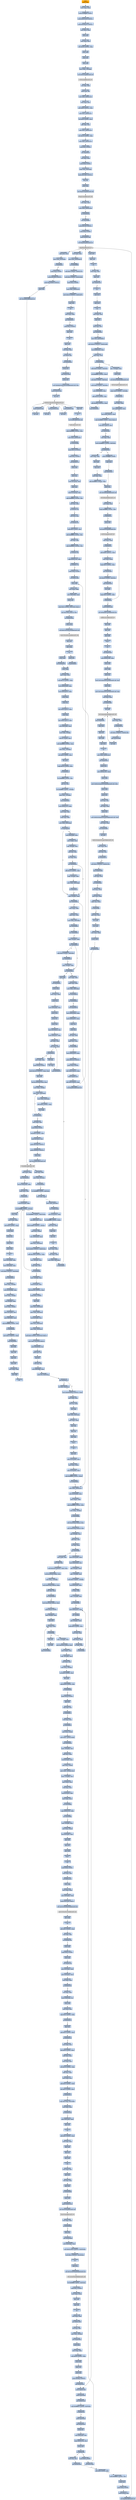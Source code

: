 digraph G {
node[shape=rectangle,style=filled,fillcolor=lightsteelblue,color=lightsteelblue]
bgcolor="transparent"
a0x00411a8fpushl_ebp[label="start\npushl %ebp",color="lightgrey",fillcolor="orange"];
a0x00411a90movl_esp_ebp[label="0x00411a90\nmovl %esp, %ebp"];
a0x00411a92pushl_0xffffffffUINT8[label="0x00411a92\npushl $0xffffffff<UINT8>"];
a0x00411a94pushl_0x422220UINT32[label="0x00411a94\npushl $0x422220<UINT32>"];
a0x00411a99pushl_0x406e20UINT32[label="0x00411a99\npushl $0x406e20<UINT32>"];
a0x00411a9emovl_fs_0_eax[label="0x00411a9e\nmovl %fs:0, %eax"];
a0x00411aa4pushl_eax[label="0x00411aa4\npushl %eax"];
a0x00411aa5movl_esp_fs_0[label="0x00411aa5\nmovl %esp, %fs:0"];
a0x00411aacsubl_0x58UINT8_esp[label="0x00411aac\nsubl $0x58<UINT8>, %esp"];
a0x00411aafpushl_ebx[label="0x00411aaf\npushl %ebx"];
a0x00411ab0pushl_esi[label="0x00411ab0\npushl %esi"];
a0x00411ab1pushl_edi[label="0x00411ab1\npushl %edi"];
a0x00411ab2movl_esp__24ebp_[label="0x00411ab2\nmovl %esp, -24(%ebp)"];
a0x00411ab5call_GetVersion_kernel32_dll[label="0x00411ab5\ncall GetVersion@kernel32.dll"];
GetVersion_kernel32_dll[label="GetVersion@kernel32.dll",color="lightgrey",fillcolor="lightgrey"];
a0x00411abbxorl_edx_edx[label="0x00411abb\nxorl %edx, %edx"];
a0x00411abdmovb_ah_dl[label="0x00411abd\nmovb %ah, %dl"];
a0x00411abfmovl_edx_0x00421520[label="0x00411abf\nmovl %edx, 0x00421520"];
a0x00411ac5movl_eax_ecx[label="0x00411ac5\nmovl %eax, %ecx"];
a0x00411ac7andl_0xffUINT32_ecx[label="0x00411ac7\nandl $0xff<UINT32>, %ecx"];
a0x00411acdmovl_ecx_0x0042151c[label="0x00411acd\nmovl %ecx, 0x0042151c"];
a0x00411ad3shll_0x8UINT8_ecx[label="0x00411ad3\nshll $0x8<UINT8>, %ecx"];
a0x00411ad6addl_edx_ecx[label="0x00411ad6\naddl %edx, %ecx"];
a0x00411ad8movl_ecx_0x00421518[label="0x00411ad8\nmovl %ecx, 0x00421518"];
a0x00411adeshrl_0x10UINT8_eax[label="0x00411ade\nshrl $0x10<UINT8>, %eax"];
a0x00411ae1movl_eax_0x00421514[label="0x00411ae1\nmovl %eax, 0x00421514"];
a0x00411ae6pushl_0x1UINT8[label="0x00411ae6\npushl $0x1<UINT8>"];
a0x00411ae8call_0x0040922f[label="0x00411ae8\ncall 0x0040922f"];
a0x0040922fxorl_eax_eax[label="0x0040922f\nxorl %eax, %eax"];
a0x00409231pushl_0x0UINT8[label="0x00409231\npushl $0x0<UINT8>"];
a0x00409233cmpl_eax_0x8esp_[label="0x00409233\ncmpl %eax, 0x8(%esp)"];
a0x00409237pushl_0x1000UINT32[label="0x00409237\npushl $0x1000<UINT32>"];
a0x0040923csete_al[label="0x0040923c\nsete %al"];
a0x0040923fpushl_eax[label="0x0040923f\npushl %eax"];
a0x00409240call_HeapCreate_kernel32_dll[label="0x00409240\ncall HeapCreate@kernel32.dll"];
HeapCreate_kernel32_dll[label="HeapCreate@kernel32.dll",color="lightgrey",fillcolor="lightgrey"];
a0x00409246testl_eax_eax[label="0x00409246\ntestl %eax, %eax"];
a0x00409248movl_eax_0x004212a6[label="0x00409248\nmovl %eax, 0x004212a6"];
a0x0040924dje_0x00409264[label="0x0040924d\nje 0x00409264"];
a0x0040924fcall_0x0040d8d3[label="0x0040924f\ncall 0x0040d8d3"];
a0x0040d8d3pushl_0x140UINT32[label="0x0040d8d3\npushl $0x140<UINT32>"];
a0x0040d8d8pushl_0x0UINT8[label="0x0040d8d8\npushl $0x0<UINT8>"];
a0x0040d8dapushl_0x004212a6[label="0x0040d8da\npushl 0x004212a6"];
a0x0040d8e0call_HeapAlloc_kernel32_dll[label="0x0040d8e0\ncall HeapAlloc@kernel32.dll"];
HeapAlloc_kernel32_dll[label="HeapAlloc@kernel32.dll",color="lightgrey",fillcolor="lightgrey"];
a0x0040d8e6testl_eax_eax[label="0x0040d8e6\ntestl %eax, %eax"];
a0x0040d8e8movl_eax_0x00429a79[label="0x0040d8e8\nmovl %eax, 0x00429a79"];
a0x0040d8edjne_0x0040d8f0[label="0x0040d8ed\njne 0x0040d8f0"];
a0x0040d8f0andl_0x0UINT8_0x0042222c[label="0x0040d8f0\nandl $0x0<UINT8>, 0x0042222c"];
a0x0040d8f7andl_0x0UINT8_0x0041bee9[label="0x0040d8f7\nandl $0x0<UINT8>, 0x0041bee9"];
a0x0040d8fepushl_0x1UINT8[label="0x0040d8fe\npushl $0x1<UINT8>"];
a0x0040d900movl_eax_0x0042247f[label="0x0040d900\nmovl %eax, 0x0042247f"];
a0x0040d905movl_0x10UINT32_0x0041bf70[label="0x0040d905\nmovl $0x10<UINT32>, 0x0041bf70"];
a0x0040d90fpopl_eax[label="0x0040d90f\npopl %eax"];
a0x0040d910ret[label="0x0040d910\nret"];
a0x00409254testl_eax_eax[label="0x00409254\ntestl %eax, %eax"];
a0x00409256jne_0x00409267[label="0x00409256\njne 0x00409267"];
a0x00409267pushl_0x1UINT8[label="0x00409267\npushl $0x1<UINT8>"];
a0x00409269popl_eax[label="0x00409269\npopl %eax"];
a0x0040926aret[label="0x0040926a\nret"];
a0x00411aedpopl_ecx[label="0x00411aed\npopl %ecx"];
a0x00411aeetestl_eax_eax[label="0x00411aee\ntestl %eax, %eax"];
a0x00411af0jne_0x00411afa[label="0x00411af0\njne 0x00411afa"];
a0x00411afacall_0x00404d39[label="0x00411afa\ncall 0x00404d39"];
a0x00404d39pushl_esi[label="0x00404d39\npushl %esi"];
a0x00404d3acall_0x004144ad[label="0x00404d3a\ncall 0x004144ad"];
a0x004144adpushl_esi[label="0x004144ad\npushl %esi"];
a0x004144aemovl_InitializeCriticalSection_kernel32_dll_esi[label="0x004144ae\nmovl InitializeCriticalSection@kernel32.dll, %esi"];
a0x004144b4pushl_0x004223e0[label="0x004144b4\npushl 0x004223e0"];
a0x004144bacall_esi[label="0x004144ba\ncall %esi"];
InitializeCriticalSection_kernel32_dll[label="InitializeCriticalSection@kernel32.dll",color="lightgrey",fillcolor="lightgrey"];
a0x004144bcpushl_0x004223d0[label="0x004144bc\npushl 0x004223d0"];
a0x004144c2call_esi[label="0x004144c2\ncall %esi"];
a0x004144c4pushl_0x004223c0[label="0x004144c4\npushl 0x004223c0"];
a0x004144cacall_esi[label="0x004144ca\ncall %esi"];
a0x004144ccpushl_0x004223a0[label="0x004144cc\npushl 0x004223a0"];
a0x004144d2call_esi[label="0x004144d2\ncall %esi"];
a0x004144d4popl_esi[label="0x004144d4\npopl %esi"];
a0x004144d5ret[label="0x004144d5\nret"];
a0x00404d3fcall_TlsAlloc_kernel32_dll[label="0x00404d3f\ncall TlsAlloc@kernel32.dll"];
TlsAlloc_kernel32_dll[label="TlsAlloc@kernel32.dll",color="lightgrey",fillcolor="lightgrey"];
a0x00404d45cmpl_0xffffffffUINT8_eax[label="0x00404d45\ncmpl $0xffffffff<UINT8>, %eax"];
a0x00404d48movl_eax_0x0042245c[label="0x00404d48\nmovl %eax, 0x0042245c"];
a0x00404d4dje_0x00404d89[label="0x00404d4d\nje 0x00404d89"];
a0x00404d4fpushl_0x74UINT8[label="0x00404d4f\npushl $0x74<UINT8>"];
a0x00404d51pushl_0x1UINT8[label="0x00404d51\npushl $0x1<UINT8>"];
a0x00404d53call_0x00403724[label="0x00404d53\ncall 0x00403724"];
a0x00403724pushl_ebx[label="0x00403724\npushl %ebx"];
a0x00403725pushl_esi[label="0x00403725\npushl %esi"];
a0x00403726movl_0xcesp__esi[label="0x00403726\nmovl 0xc(%esp), %esi"];
a0x0040372apushl_edi[label="0x0040372a\npushl %edi"];
a0x0040372bimull_0x14esp__esi[label="0x0040372b\nimull 0x14(%esp), %esi"];
a0x00403730cmpl_0xffffffe0UINT8_esi[label="0x00403730\ncmpl $0xffffffe0<UINT8>, %esi"];
a0x00403733movl_esi_ebx[label="0x00403733\nmovl %esi, %ebx"];
a0x00403735ja_0x00403744[label="0x00403735\nja 0x00403744"];
a0x00403737testl_esi_esi[label="0x00403737\ntestl %esi, %esi"];
a0x00403739jne_0x0040373e[label="0x00403739\njne 0x0040373e"];
a0x0040373eaddl_0xfUINT8_esi[label="0x0040373e\naddl $0xf<UINT8>, %esi"];
a0x00403741andl_0xfffffff0UINT8_esi[label="0x00403741\nandl $0xfffffff0<UINT8>, %esi"];
a0x00403744xorl_edi_edi[label="0x00403744\nxorl %edi, %edi"];
a0x00403746cmpl_0xffffffe0UINT8_esi[label="0x00403746\ncmpl $0xffffffe0<UINT8>, %esi"];
a0x00403749ja_0x00403785[label="0x00403749\nja 0x00403785"];
a0x0040374bcmpl_0x0042224c_ebx[label="0x0040374b\ncmpl 0x0042224c, %ebx"];
a0x00403751ja_0x00403770[label="0x00403751\nja 0x00403770"];
a0x00403753pushl_0x9UINT8[label="0x00403753\npushl $0x9<UINT8>"];
a0x00403755call_0x004144d6[label="0x00403755\ncall 0x004144d6"];
a0x004144d6pushl_ebp[label="0x004144d6\npushl %ebp"];
a0x004144d7movl_esp_ebp[label="0x004144d7\nmovl %esp, %ebp"];
a0x004144d9movl_0x8ebp__eax[label="0x004144d9\nmovl 0x8(%ebp), %eax"];
a0x004144dcpushl_esi[label="0x004144dc\npushl %esi"];
a0x004144ddcmpl_0x0UINT8_0x42239ceax4_[label="0x004144dd\ncmpl $0x0<UINT8>, 0x42239c(,%eax,4)"];
a0x004144e5leal_0x42239ceax4__esi[label="0x004144e5\nleal 0x42239c(,%eax,4), %esi"];
a0x004144ecjne_0x0041452c[label="0x004144ec\njne 0x0041452c"];
a0x0041452cpushl_esi_[label="0x0041452c\npushl (%esi)"];
a0x0041452ecall_EnterCriticalSection_kernel32_dll[label="0x0041452e\ncall EnterCriticalSection@kernel32.dll"];
EnterCriticalSection_kernel32_dll[label="EnterCriticalSection@kernel32.dll",color="lightgrey",fillcolor="lightgrey"];
a0x00414534popl_esi[label="0x00414534\npopl %esi"];
a0x00414535popl_ebp[label="0x00414535\npopl %ebp"];
a0x00414536ret[label="0x00414536\nret"];
a0x0040375apushl_ebx[label="0x0040375a\npushl %ebx"];
a0x0040375bcall_0x0040dc67[label="0x0040375b\ncall 0x0040dc67"];
a0x0040dc67pushl_ebp[label="0x0040dc67\npushl %ebp"];
a0x0040dc68movl_esp_ebp[label="0x0040dc68\nmovl %esp, %ebp"];
a0x0040dc6asubl_0x14UINT8_esp[label="0x0040dc6a\nsubl $0x14<UINT8>, %esp"];
a0x0040dc6dmovl_0x0041bee9_eax[label="0x0040dc6d\nmovl 0x0041bee9, %eax"];
a0x0040dc72movl_0x00429a79_edx[label="0x0040dc72\nmovl 0x00429a79, %edx"];
a0x0040dc78pushl_ebx[label="0x0040dc78\npushl %ebx"];
a0x0040dc79pushl_esi[label="0x0040dc79\npushl %esi"];
a0x0040dc7aleal_eaxeax4__eax[label="0x0040dc7a\nleal (%eax,%eax,4), %eax"];
a0x0040dc7dpushl_edi[label="0x0040dc7d\npushl %edi"];
a0x0040dc7eleal_edxeax4__edi[label="0x0040dc7e\nleal (%edx,%eax,4), %edi"];
a0x0040dc81movl_0x8ebp__eax[label="0x0040dc81\nmovl 0x8(%ebp), %eax"];
a0x0040dc84movl_edi__4ebp_[label="0x0040dc84\nmovl %edi, -4(%ebp)"];
a0x0040dc87leal_0x17eax__ecx[label="0x0040dc87\nleal 0x17(%eax), %ecx"];
a0x0040dc8aandl_0xfffffff0UINT8_ecx[label="0x0040dc8a\nandl $0xfffffff0<UINT8>, %ecx"];
a0x0040dc8dmovl_ecx__16ebp_[label="0x0040dc8d\nmovl %ecx, -16(%ebp)"];
a0x0040dc90sarl_0x4UINT8_ecx[label="0x0040dc90\nsarl $0x4<UINT8>, %ecx"];
a0x0040dc93decl_ecx[label="0x0040dc93\ndecl %ecx"];
a0x0040dc94cmpl_0x20UINT8_ecx[label="0x0040dc94\ncmpl $0x20<UINT8>, %ecx"];
a0x0040dc97jnl_0x0040dca7[label="0x0040dc97\njnl 0x0040dca7"];
a0x0040dc99orl_0xffffffffUINT8_esi[label="0x0040dc99\norl $0xffffffff<UINT8>, %esi"];
a0x0040dc9cshrl_cl_esi[label="0x0040dc9c\nshrl %cl, %esi"];
a0x0040dc9eorl_0xffffffffUINT8__8ebp_[label="0x0040dc9e\norl $0xffffffff<UINT8>, -8(%ebp)"];
a0x0040dca2movl_esi__12ebp_[label="0x0040dca2\nmovl %esi, -12(%ebp)"];
a0x0040dca5jmp_0x0040dcb7[label="0x0040dca5\njmp 0x0040dcb7"];
a0x0040dcb7movl_0x0042247f_eax[label="0x0040dcb7\nmovl 0x0042247f, %eax"];
a0x0040dcbcmovl_eax_ebx[label="0x0040dcbc\nmovl %eax, %ebx"];
a0x0040dcbecmpl_edi_ebx[label="0x0040dcbe\ncmpl %edi, %ebx"];
a0x0040dcc0movl_ebx_0x8ebp_[label="0x0040dcc0\nmovl %ebx, 0x8(%ebp)"];
a0x0040dcc3jae_0x0040dcde[label="0x0040dcc3\njae 0x0040dcde"];
a0x0040dcdecmpl__4ebp__ebx[label="0x0040dcde\ncmpl -4(%ebp), %ebx"];
a0x0040dce1jne_0x0040dd5c[label="0x0040dce1\njne 0x0040dd5c"];
a0x0040dce3movl_edx_ebx[label="0x0040dce3\nmovl %edx, %ebx"];
a0x0040dce5cmpl_eax_ebx[label="0x0040dce5\ncmpl %eax, %ebx"];
a0x0040dce7movl_ebx_0x8ebp_[label="0x0040dce7\nmovl %ebx, 0x8(%ebp)"];
a0x0040dceajae_0x0040dd01[label="0x0040dcea\njae 0x0040dd01"];
a0x0040dd01jne_0x0040dd5c[label="0x0040dd01\njne 0x0040dd5c"];
a0x0040dd03cmpl__4ebp__ebx[label="0x0040dd03\ncmpl -4(%ebp), %ebx"];
a0x0040dd06jae_0x0040dd19[label="0x0040dd06\njae 0x0040dd19"];
a0x0040dd19jne_0x0040dd41[label="0x0040dd19\njne 0x0040dd41"];
a0x0040dd1bmovl_edx_ebx[label="0x0040dd1b\nmovl %edx, %ebx"];
a0x0040dd1dcmpl_eax_ebx[label="0x0040dd1d\ncmpl %eax, %ebx"];
a0x0040dd1fmovl_ebx_0x8ebp_[label="0x0040dd1f\nmovl %ebx, 0x8(%ebp)"];
a0x0040dd22jae_0x0040dd31[label="0x0040dd22\njae 0x0040dd31"];
a0x0040dd31jne_0x0040dd41[label="0x0040dd31\njne 0x0040dd41"];
a0x0040dd33call_0x0040df70[label="0x0040dd33\ncall 0x0040df70"];
a0x0040df70movl_0x0041bee9_eax[label="0x0040df70\nmovl 0x0041bee9, %eax"];
a0x0040df75movl_0x0041bf70_ecx[label="0x0040df75\nmovl 0x0041bf70, %ecx"];
a0x0040df7bpushl_esi[label="0x0040df7b\npushl %esi"];
a0x0040df7cpushl_edi[label="0x0040df7c\npushl %edi"];
a0x0040df7dxorl_edi_edi[label="0x0040df7d\nxorl %edi, %edi"];
a0x0040df7fcmpl_ecx_eax[label="0x0040df7f\ncmpl %ecx, %eax"];
a0x0040df81jne_0x0040dfb3[label="0x0040df81\njne 0x0040dfb3"];
a0x0040dfb3movl_0x00429a79_ecx[label="0x0040dfb3\nmovl 0x00429a79, %ecx"];
a0x0040dfb9pushl_0x41c4UINT32[label="0x0040dfb9\npushl $0x41c4<UINT32>"];
a0x0040dfbepushl_0x8UINT8[label="0x0040dfbe\npushl $0x8<UINT8>"];
a0x0040dfc0leal_eaxeax4__eax[label="0x0040dfc0\nleal (%eax,%eax,4), %eax"];
a0x0040dfc3pushl_0x004212a6[label="0x0040dfc3\npushl 0x004212a6"];
a0x0040dfc9leal_ecxeax4__esi[label="0x0040dfc9\nleal (%ecx,%eax,4), %esi"];
a0x0040dfcccall_HeapAlloc_kernel32_dll[label="0x0040dfcc\ncall HeapAlloc@kernel32.dll"];
a0x0040dfd2cmpl_edi_eax[label="0x0040dfd2\ncmpl %edi, %eax"];
a0x0040dfd4movl_eax_0x10esi_[label="0x0040dfd4\nmovl %eax, 0x10(%esi)"];
a0x0040dfd7je_0x0040e003[label="0x0040dfd7\nje 0x0040e003"];
a0x0040dfd9pushl_0x4UINT8[label="0x0040dfd9\npushl $0x4<UINT8>"];
a0x0040dfdbpushl_0x2000UINT32[label="0x0040dfdb\npushl $0x2000<UINT32>"];
a0x0040dfe0pushl_0x100000UINT32[label="0x0040dfe0\npushl $0x100000<UINT32>"];
a0x0040dfe5pushl_edi[label="0x0040dfe5\npushl %edi"];
a0x0040dfe6call_VirtualAlloc_kernel32_dll[label="0x0040dfe6\ncall VirtualAlloc@kernel32.dll"];
VirtualAlloc_kernel32_dll[label="VirtualAlloc@kernel32.dll",color="lightgrey",fillcolor="lightgrey"];
a0x0040dfeccmpl_edi_eax[label="0x0040dfec\ncmpl %edi, %eax"];
a0x0040dfeemovl_eax_0xcesi_[label="0x0040dfee\nmovl %eax, 0xc(%esi)"];
a0x0040dff1jne_0x0040e007[label="0x0040dff1\njne 0x0040e007"];
a0x0040e007orl_0xffffffffUINT8_0x8esi_[label="0x0040e007\norl $0xffffffff<UINT8>, 0x8(%esi)"];
a0x0040e00bmovl_edi_esi_[label="0x0040e00b\nmovl %edi, (%esi)"];
a0x0040e00dmovl_edi_0x4esi_[label="0x0040e00d\nmovl %edi, 0x4(%esi)"];
a0x0040e010incl_0x0041bee9[label="0x0040e010\nincl 0x0041bee9"];
a0x0040e016movl_0x10esi__eax[label="0x0040e016\nmovl 0x10(%esi), %eax"];
a0x0040e019orl_0xffffffffUINT8_eax_[label="0x0040e019\norl $0xffffffff<UINT8>, (%eax)"];
a0x0040e01cmovl_esi_eax[label="0x0040e01c\nmovl %esi, %eax"];
a0x0040e01epopl_edi[label="0x0040e01e\npopl %edi"];
a0x0040e01fpopl_esi[label="0x0040e01f\npopl %esi"];
a0x0040e020ret[label="0x0040e020\nret"];
a0x0040dd38movl_eax_ebx[label="0x0040dd38\nmovl %eax, %ebx"];
a0x0040dd3atestl_ebx_ebx[label="0x0040dd3a\ntestl %ebx, %ebx"];
a0x0040dd3cmovl_ebx_0x8ebp_[label="0x0040dd3c\nmovl %ebx, 0x8(%ebp)"];
a0x0040dd3fje_0x0040dd55[label="0x0040dd3f\nje 0x0040dd55"];
a0x0040dd41pushl_ebx[label="0x0040dd41\npushl %ebx"];
a0x0040dd42call_0x0040e021[label="0x0040dd42\ncall 0x0040e021"];
a0x0040e021pushl_ebp[label="0x0040e021\npushl %ebp"];
a0x0040e022movl_esp_ebp[label="0x0040e022\nmovl %esp, %ebp"];
a0x0040e024pushl_ecx[label="0x0040e024\npushl %ecx"];
a0x0040e025movl_0x8ebp__ecx[label="0x0040e025\nmovl 0x8(%ebp), %ecx"];
a0x0040e028pushl_ebx[label="0x0040e028\npushl %ebx"];
a0x0040e029pushl_esi[label="0x0040e029\npushl %esi"];
a0x0040e02apushl_edi[label="0x0040e02a\npushl %edi"];
a0x0040e02bmovl_0x10ecx__esi[label="0x0040e02b\nmovl 0x10(%ecx), %esi"];
a0x0040e02emovl_0x8ecx__eax[label="0x0040e02e\nmovl 0x8(%ecx), %eax"];
a0x0040e031xorl_ebx_ebx[label="0x0040e031\nxorl %ebx, %ebx"];
a0x0040e033testl_eax_eax[label="0x0040e033\ntestl %eax, %eax"];
a0x0040e035jl_0x0040e03c[label="0x0040e035\njl 0x0040e03c"];
a0x0040e03cmovl_ebx_eax[label="0x0040e03c\nmovl %ebx, %eax"];
a0x0040e03epushl_0x3fUINT8[label="0x0040e03e\npushl $0x3f<UINT8>"];
a0x0040e040imull_0x204UINT32_eax_eax[label="0x0040e040\nimull $0x204<UINT32>, %eax, %eax"];
a0x0040e046popl_edx[label="0x0040e046\npopl %edx"];
a0x0040e047leal_0x144eaxesi__eax[label="0x0040e047\nleal 0x144(%eax,%esi), %eax"];
a0x0040e04emovl_eax__4ebp_[label="0x0040e04e\nmovl %eax, -4(%ebp)"];
a0x0040e051movl_eax_0x8eax_[label="0x0040e051\nmovl %eax, 0x8(%eax)"];
a0x0040e054movl_eax_0x4eax_[label="0x0040e054\nmovl %eax, 0x4(%eax)"];
a0x0040e057addl_0x8UINT8_eax[label="0x0040e057\naddl $0x8<UINT8>, %eax"];
a0x0040e05adecl_edx[label="0x0040e05a\ndecl %edx"];
a0x0040e05bjne_0x0040e051[label="0x0040e05b\njne 0x0040e051"];
a0x0040e05dmovl_ebx_edi[label="0x0040e05d\nmovl %ebx, %edi"];
a0x0040e05fpushl_0x4UINT8[label="0x0040e05f\npushl $0x4<UINT8>"];
a0x0040e061shll_0xfUINT8_edi[label="0x0040e061\nshll $0xf<UINT8>, %edi"];
a0x0040e064addl_0xcecx__edi[label="0x0040e064\naddl 0xc(%ecx), %edi"];
a0x0040e067pushl_0x1000UINT32[label="0x0040e067\npushl $0x1000<UINT32>"];
a0x0040e06cpushl_0x8000UINT32[label="0x0040e06c\npushl $0x8000<UINT32>"];
a0x0040e071pushl_edi[label="0x0040e071\npushl %edi"];
a0x0040e072call_VirtualAlloc_kernel32_dll[label="0x0040e072\ncall VirtualAlloc@kernel32.dll"];
a0x0040e078testl_eax_eax[label="0x0040e078\ntestl %eax, %eax"];
a0x0040e07ajne_0x0040e084[label="0x0040e07a\njne 0x0040e084"];
a0x0040e084leal_0x7000edi__edx[label="0x0040e084\nleal 0x7000(%edi), %edx"];
a0x0040e08acmpl_edx_edi[label="0x0040e08a\ncmpl %edx, %edi"];
a0x0040e08cja_0x0040e0ca[label="0x0040e08c\nja 0x0040e0ca"];
a0x0040e08eleal_0x10edi__eax[label="0x0040e08e\nleal 0x10(%edi), %eax"];
a0x0040e091orl_0xffffffffUINT8__8eax_[label="0x0040e091\norl $0xffffffff<UINT8>, -8(%eax)"];
a0x00406e20pushl_ebp[label="0x00406e20\npushl %ebp"];
a0x00406e21movl_esp_ebp[label="0x00406e21\nmovl %esp, %ebp"];
a0x00406e23subl_0x8UINT8_esp[label="0x00406e23\nsubl $0x8<UINT8>, %esp"];
a0x00406e26pushl_ebx[label="0x00406e26\npushl %ebx"];
a0x00406e27pushl_esi[label="0x00406e27\npushl %esi"];
a0x00406e28pushl_edi[label="0x00406e28\npushl %edi"];
a0x00406e29pushl_ebp[label="0x00406e29\npushl %ebp"];
a0x00406e2acld_[label="0x00406e2a\ncld "];
a0x00406e2bmovl_0xcebp__ebx[label="0x00406e2b\nmovl 0xc(%ebp), %ebx"];
a0x00406e2emovl_0x8ebp__eax[label="0x00406e2e\nmovl 0x8(%ebp), %eax"];
a0x00406e31testl_0x6UINT32_0x4eax_[label="0x00406e31\ntestl $0x6<UINT32>, 0x4(%eax)"];
a0x00406e38jne_0x00406ec0[label="0x00406e38\njne 0x00406ec0"];
a0x00406e3emovl_eax__8ebp_[label="0x00406e3e\nmovl %eax, -8(%ebp)"];
a0x00406e41movl_0x10ebp__eax[label="0x00406e41\nmovl 0x10(%ebp), %eax"];
a0x00406e44movl_eax__4ebp_[label="0x00406e44\nmovl %eax, -4(%ebp)"];
a0x00406e47leal__8ebp__eax[label="0x00406e47\nleal -8(%ebp), %eax"];
a0x00406e4amovl_eax__4ebx_[label="0x00406e4a\nmovl %eax, -4(%ebx)"];
a0x00406e4dmovl_0xcebx__esi[label="0x00406e4d\nmovl 0xc(%ebx), %esi"];
a0x00406e50movl_0x8ebx__edi[label="0x00406e50\nmovl 0x8(%ebx), %edi"];
a0x00406e53cmpl_0xffffffffUINT8_esi[label="0x00406e53\ncmpl $0xffffffff<UINT8>, %esi"];
a0x00406e56je_0x00406eb9[label="0x00406e56\nje 0x00406eb9"];
a0x00406eb9movl_0x1UINT32_eax[label="0x00406eb9\nmovl $0x1<UINT32>, %eax"];
a0x00406ebejmp_0x00406ed5[label="0x00406ebe\njmp 0x00406ed5"];
a0x00406ed5popl_ebp[label="0x00406ed5\npopl %ebp"];
a0x00406ed6popl_edi[label="0x00406ed6\npopl %edi"];
a0x00406ed7popl_esi[label="0x00406ed7\npopl %esi"];
a0x00406ed8popl_ebx[label="0x00406ed8\npopl %ebx"];
a0x00406ed9movl_ebp_esp[label="0x00406ed9\nmovl %ebp, %esp"];
a0x00406edbpopl_ebp[label="0x00406edb\npopl %ebp"];
a0x00406edcret[label="0x00406edc\nret"];
a0x0040e095orl_0xffffffffUINT8_0xfeceax_[label="0x0040e095\norl $0xffffffff<UINT8>, 0xfec(%eax)"];
a0x0040e09cleal_0xffceax__ecx[label="0x0040e09c\nleal 0xffc(%eax), %ecx"];
a0x0040e0a2movl_0xff0UINT32__4eax_[label="0x0040e0a2\nmovl $0xff0<UINT32>, -4(%eax)"];
a0x0040e0a9movl_ecx_eax_[label="0x0040e0a9\nmovl %ecx, (%eax)"];
a0x0040e0ableal__4100eax__ecx[label="0x0040e0ab\nleal -4100(%eax), %ecx"];
a0x0040e0b1movl_ecx_0x4eax_[label="0x0040e0b1\nmovl %ecx, 0x4(%eax)"];
a0x0040e0b4movl_0xff0UINT32_0xfe8eax_[label="0x0040e0b4\nmovl $0xff0<UINT32>, 0xfe8(%eax)"];
a0x0040e0beaddl_0x1000UINT32_eax[label="0x0040e0be\naddl $0x1000<UINT32>, %eax"];
a0x0040e0c3leal__16eax__ecx[label="0x0040e0c3\nleal -16(%eax), %ecx"];
a0x0040e0c6cmpl_edx_ecx[label="0x0040e0c6\ncmpl %edx, %ecx"];
a0x0040e0c8jbe_0x0040e091[label="0x0040e0c8\njbe 0x0040e091"];
a0x0040e0camovl__4ebp__eax[label="0x0040e0ca\nmovl -4(%ebp), %eax"];
a0x0040e0cdleal_0xcedi__ecx[label="0x0040e0cd\nleal 0xc(%edi), %ecx"];
a0x0040e0d0addl_0x1f8UINT32_eax[label="0x0040e0d0\naddl $0x1f8<UINT32>, %eax"];
a0x0040e0d5pushl_0x1UINT8[label="0x0040e0d5\npushl $0x1<UINT8>"];
a0x0040e0d7popl_edi[label="0x0040e0d7\npopl %edi"];
a0x0040e0d8movl_ecx_0x4eax_[label="0x0040e0d8\nmovl %ecx, 0x4(%eax)"];
a0x0040e0dbmovl_eax_0x8ecx_[label="0x0040e0db\nmovl %eax, 0x8(%ecx)"];
a0x0040e0deleal_0xcedx__ecx[label="0x0040e0de\nleal 0xc(%edx), %ecx"];
a0x0040e0e1movl_ecx_0x8eax_[label="0x0040e0e1\nmovl %ecx, 0x8(%eax)"];
a0x0040e0e4movl_eax_0x4ecx_[label="0x0040e0e4\nmovl %eax, 0x4(%ecx)"];
a0x0040e0e7andl_0x0UINT8_0x44esiebx4_[label="0x0040e0e7\nandl $0x0<UINT8>, 0x44(%esi,%ebx,4)"];
a0x0040e0ecmovl_edi_0xc4esiebx4_[label="0x0040e0ec\nmovl %edi, 0xc4(%esi,%ebx,4)"];
a0x0040e0f3movb_0x43esi__al[label="0x0040e0f3\nmovb 0x43(%esi), %al"];
a0x0040e0f6movb_al_cl[label="0x0040e0f6\nmovb %al, %cl"];
a0x0040e0f8incb_cl[label="0x0040e0f8\nincb %cl"];
a0x0040e0fatestb_al_al[label="0x0040e0fa\ntestb %al, %al"];
a0x0040e0fcmovl_0x8ebp__eax[label="0x0040e0fc\nmovl 0x8(%ebp), %eax"];
a0x0040e0ffmovb_cl_0x43esi_[label="0x0040e0ff\nmovb %cl, 0x43(%esi)"];
a0x0040e102jne_0x0040e107[label="0x0040e102\njne 0x0040e107"];
a0x0040e104orl_edi_0x4eax_[label="0x0040e104\norl %edi, 0x4(%eax)"];
a0x0040e107movl_0x80000000UINT32_edx[label="0x0040e107\nmovl $0x80000000<UINT32>, %edx"];
a0x0040e10cmovl_ebx_ecx[label="0x0040e10c\nmovl %ebx, %ecx"];
a0x0040e10eshrl_cl_edx[label="0x0040e10e\nshrl %cl, %edx"];
a0x0040e110notl_edx[label="0x0040e110\nnotl %edx"];
a0x0040e112andl_edx_0x8eax_[label="0x0040e112\nandl %edx, 0x8(%eax)"];
a0x0040e115movl_ebx_eax[label="0x0040e115\nmovl %ebx, %eax"];
a0x0040e117popl_edi[label="0x0040e117\npopl %edi"];
a0x0040e118popl_esi[label="0x0040e118\npopl %esi"];
a0x0040e119popl_ebx[label="0x0040e119\npopl %ebx"];
a0x0040e11aleave_[label="0x0040e11a\nleave "];
a0x0040e11bret[label="0x0040e11b\nret"];
a0x0040dd47popl_ecx[label="0x0040dd47\npopl %ecx"];
a0x0040dd48movl_0x10ebx__ecx[label="0x0040dd48\nmovl 0x10(%ebx), %ecx"];
a0x0040dd4bmovl_eax_ecx_[label="0x0040dd4b\nmovl %eax, (%ecx)"];
a0x0040dd4dmovl_0x10ebx__eax[label="0x0040dd4d\nmovl 0x10(%ebx), %eax"];
a0x0040dd50cmpl_0xffffffffUINT8_eax_[label="0x0040dd50\ncmpl $0xffffffff<UINT8>, (%eax)"];
a0x0040dd53jne_0x0040dd5c[label="0x0040dd53\njne 0x0040dd5c"];
a0x0040dd5cmovl_ebx_0x0042247f[label="0x0040dd5c\nmovl %ebx, 0x0042247f"];
a0x0040dd62movl_0x10ebx__eax[label="0x0040dd62\nmovl 0x10(%ebx), %eax"];
a0x0040dd65movl_eax__edx[label="0x0040dd65\nmovl (%eax), %edx"];
a0x0040dd67cmpl_0xffffffffUINT8_edx[label="0x0040dd67\ncmpl $0xffffffff<UINT8>, %edx"];
a0x0040dd6amovl_edx__4ebp_[label="0x0040dd6a\nmovl %edx, -4(%ebp)"];
a0x0040dd6dje_0x0040dd83[label="0x0040dd6d\nje 0x0040dd83"];
a0x0040dd6fmovl_0xc4eaxedx4__ecx[label="0x0040dd6f\nmovl 0xc4(%eax,%edx,4), %ecx"];
a0x0040dd76movl_0x44eaxedx4__edi[label="0x0040dd76\nmovl 0x44(%eax,%edx,4), %edi"];
a0x0040dd7aandl__8ebp__ecx[label="0x0040dd7a\nandl -8(%ebp), %ecx"];
a0x0040dd7dandl_esi_edi[label="0x0040dd7d\nandl %esi, %edi"];
a0x0040dd7forl_edi_ecx[label="0x0040dd7f\norl %edi, %ecx"];
a0x0040dd81jne_0x0040ddba[label="0x0040dd81\njne 0x0040ddba"];
a0x0040ddbamovl_edx_ecx[label="0x0040ddba\nmovl %edx, %ecx"];
a0x0040ddbcxorl_edi_edi[label="0x0040ddbc\nxorl %edi, %edi"];
a0x0040ddbeimull_0x204UINT32_ecx_ecx[label="0x0040ddbe\nimull $0x204<UINT32>, %ecx, %ecx"];
a0x0040ddc4leal_0x144ecxeax__ecx[label="0x0040ddc4\nleal 0x144(%ecx,%eax), %ecx"];
a0x0040ddcbmovl_ecx__12ebp_[label="0x0040ddcb\nmovl %ecx, -12(%ebp)"];
a0x0040ddcemovl_0x44eaxedx4__ecx[label="0x0040ddce\nmovl 0x44(%eax,%edx,4), %ecx"];
a0x0040ddd2andl_esi_ecx[label="0x0040ddd2\nandl %esi, %ecx"];
a0x0040ddd4jne_0x0040dde3[label="0x0040ddd4\njne 0x0040dde3"];
a0x0040ddd6movl_0xc4eaxedx4__ecx[label="0x0040ddd6\nmovl 0xc4(%eax,%edx,4), %ecx"];
a0x0040ddddpushl_0x20UINT8[label="0x0040dddd\npushl $0x20<UINT8>"];
a0x0040dddfandl__8ebp__ecx[label="0x0040dddf\nandl -8(%ebp), %ecx"];
a0x0040dde2popl_edi[label="0x0040dde2\npopl %edi"];
a0x0040dde3testl_ecx_ecx[label="0x0040dde3\ntestl %ecx, %ecx"];
a0x0040dde5jl_0x0040ddec[label="0x0040dde5\njl 0x0040ddec"];
a0x0040dde7shll_ecx[label="0x0040dde7\nshll %ecx"];
a0x0040dde9incl_edi[label="0x0040dde9\nincl %edi"];
a0x0040ddeajmp_0x0040dde3[label="0x0040ddea\njmp 0x0040dde3"];
a0x0040ddecmovl__12ebp__ecx[label="0x0040ddec\nmovl -12(%ebp), %ecx"];
a0x0040ddefmovl_0x4ecxedi8__edx[label="0x0040ddef\nmovl 0x4(%ecx,%edi,8), %edx"];
a0x0040ddf3movl_edx__ecx[label="0x0040ddf3\nmovl (%edx), %ecx"];
a0x0040ddf5subl__16ebp__ecx[label="0x0040ddf5\nsubl -16(%ebp), %ecx"];
a0x0040ddf8movl_ecx_esi[label="0x0040ddf8\nmovl %ecx, %esi"];
a0x0040ddfamovl_ecx__8ebp_[label="0x0040ddfa\nmovl %ecx, -8(%ebp)"];
a0x0040ddfdsarl_0x4UINT8_esi[label="0x0040ddfd\nsarl $0x4<UINT8>, %esi"];
a0x0040de00decl_esi[label="0x0040de00\ndecl %esi"];
a0x0040de01cmpl_0x3fUINT8_esi[label="0x0040de01\ncmpl $0x3f<UINT8>, %esi"];
a0x0040de04jle_0x0040de09[label="0x0040de04\njle 0x0040de09"];
a0x0040de06pushl_0x3fUINT8[label="0x0040de06\npushl $0x3f<UINT8>"];
a0x0040de08popl_esi[label="0x0040de08\npopl %esi"];
a0x0040de09cmpl_edi_esi[label="0x0040de09\ncmpl %edi, %esi"];
a0x0040de0bje_0x0040df1e[label="0x0040de0b\nje 0x0040df1e"];
a0x0040df1etestl_ecx_ecx[label="0x0040df1e\ntestl %ecx, %ecx"];
a0x0040df20je_0x0040df2d[label="0x0040df20\nje 0x0040df2d"];
a0x0040df22movl_ecx_edx_[label="0x0040df22\nmovl %ecx, (%edx)"];
a0x0040df24movl_ecx__4ecxedx_[label="0x0040df24\nmovl %ecx, -4(%ecx,%edx)"];
a0x0040df28jmp_0x0040df2d[label="0x0040df28\njmp 0x0040df2d"];
a0x0040df2dmovl__16ebp__esi[label="0x0040df2d\nmovl -16(%ebp), %esi"];
a0x0040df30addl_ecx_edx[label="0x0040df30\naddl %ecx, %edx"];
a0x0040df32leal_0x1esi__ecx[label="0x0040df32\nleal 0x1(%esi), %ecx"];
a0x0040df35movl_ecx_edx_[label="0x0040df35\nmovl %ecx, (%edx)"];
a0x0040df37movl_ecx__4edxesi_[label="0x0040df37\nmovl %ecx, -4(%edx,%esi)"];
a0x0040df3bmovl__12ebp__esi[label="0x0040df3b\nmovl -12(%ebp), %esi"];
a0x0040df3emovl_esi__ecx[label="0x0040df3e\nmovl (%esi), %ecx"];
a0x0040df40testl_ecx_ecx[label="0x0040df40\ntestl %ecx, %ecx"];
a0x0040df42leal_0x1ecx__edi[label="0x0040df42\nleal 0x1(%ecx), %edi"];
a0x0040df45movl_edi_esi_[label="0x0040df45\nmovl %edi, (%esi)"];
a0x0040df47jne_0x0040df63[label="0x0040df47\njne 0x0040df63"];
a0x0040df49cmpl_0x0042222c_ebx[label="0x0040df49\ncmpl 0x0042222c, %ebx"];
a0x0040df4fjne_0x0040df63[label="0x0040df4f\njne 0x0040df63"];
a0x0040df63movl__4ebp__ecx[label="0x0040df63\nmovl -4(%ebp), %ecx"];
a0x0040df66movl_ecx_eax_[label="0x0040df66\nmovl %ecx, (%eax)"];
a0x0040df68leal_0x4edx__eax[label="0x0040df68\nleal 0x4(%edx), %eax"];
a0x0040df6bpopl_edi[label="0x0040df6b\npopl %edi"];
a0x0040df6cpopl_esi[label="0x0040df6c\npopl %esi"];
a0x0040df6dpopl_ebx[label="0x0040df6d\npopl %ebx"];
a0x0040df6eleave_[label="0x0040df6e\nleave "];
a0x0040df6fret[label="0x0040df6f\nret"];
a0x00403760pushl_0x9UINT8[label="0x00403760\npushl $0x9<UINT8>"];
a0x00403762movl_eax_edi[label="0x00403762\nmovl %eax, %edi"];
a0x00403764call_0x00414537[label="0x00403764\ncall 0x00414537"];
a0x00414537pushl_ebp[label="0x00414537\npushl %ebp"];
a0x00414538movl_esp_ebp[label="0x00414538\nmovl %esp, %ebp"];
a0x0041453amovl_0x8ebp__eax[label="0x0041453a\nmovl 0x8(%ebp), %eax"];
a0x0041453dpushl_0x42239ceax4_[label="0x0041453d\npushl 0x42239c(,%eax,4)"];
a0x00414544call_LeaveCriticalSection_kernel32_dll[label="0x00414544\ncall LeaveCriticalSection@kernel32.dll"];
LeaveCriticalSection_kernel32_dll[label="LeaveCriticalSection@kernel32.dll",color="lightgrey",fillcolor="lightgrey"];
a0x0041454apopl_ebp[label="0x0041454a\npopl %ebp"];
a0x0041454bret[label="0x0041454b\nret"];
a0x00403769addl_0xcUINT8_esp[label="0x00403769\naddl $0xc<UINT8>, %esp"];
a0x0040376ctestl_edi_edi[label="0x0040376c\ntestl %edi, %edi"];
a0x0040376ejne_0x0040379b[label="0x0040376e\njne 0x0040379b"];
a0x0040379bpushl_ebx[label="0x0040379b\npushl %ebx"];
a0x0040379cpushl_0x0UINT8[label="0x0040379c\npushl $0x0<UINT8>"];
a0x0040379epushl_edi[label="0x0040379e\npushl %edi"];
a0x0040379fcall_0x0040ccf0[label="0x0040379f\ncall 0x0040ccf0"];
a0x0040ccf0movl_0xcesp__edx[label="0x0040ccf0\nmovl 0xc(%esp), %edx"];
a0x0040ccf4movl_0x4esp__ecx[label="0x0040ccf4\nmovl 0x4(%esp), %ecx"];
a0x0040ccf8testl_edx_edx[label="0x0040ccf8\ntestl %edx, %edx"];
a0x0040ccfaje_0x0040cd43[label="0x0040ccfa\nje 0x0040cd43"];
a0x0040ccfcxorl_eax_eax[label="0x0040ccfc\nxorl %eax, %eax"];
a0x0040ccfemovb_0x8esp__al[label="0x0040ccfe\nmovb 0x8(%esp), %al"];
a0x0040cd02pushl_edi[label="0x0040cd02\npushl %edi"];
a0x0040cd03movl_ecx_edi[label="0x0040cd03\nmovl %ecx, %edi"];
a0x0040cd05cmpl_0x4UINT8_edx[label="0x0040cd05\ncmpl $0x4<UINT8>, %edx"];
a0x0040cd08jb_0x0040cd37[label="0x0040cd08\njb 0x0040cd37"];
a0x0040cd0anegl_ecx[label="0x0040cd0a\nnegl %ecx"];
a0x0040cd0candl_0x3UINT8_ecx[label="0x0040cd0c\nandl $0x3<UINT8>, %ecx"];
a0x0040cd0fje_0x0040cd19[label="0x0040cd0f\nje 0x0040cd19"];
a0x0040cd19movl_eax_ecx[label="0x0040cd19\nmovl %eax, %ecx"];
a0x0040cd1bshll_0x8UINT8_eax[label="0x0040cd1b\nshll $0x8<UINT8>, %eax"];
a0x0040cd1eaddl_ecx_eax[label="0x0040cd1e\naddl %ecx, %eax"];
a0x0040cd20movl_eax_ecx[label="0x0040cd20\nmovl %eax, %ecx"];
a0x0040cd22shll_0x10UINT8_eax[label="0x0040cd22\nshll $0x10<UINT8>, %eax"];
a0x0040cd25addl_ecx_eax[label="0x0040cd25\naddl %ecx, %eax"];
a0x0040cd27movl_edx_ecx[label="0x0040cd27\nmovl %edx, %ecx"];
a0x0040cd29andl_0x3UINT8_edx[label="0x0040cd29\nandl $0x3<UINT8>, %edx"];
a0x0040cd2cshrl_0x2UINT8_ecx[label="0x0040cd2c\nshrl $0x2<UINT8>, %ecx"];
a0x0040cd2fje_0x0040cd37[label="0x0040cd2f\nje 0x0040cd37"];
a0x0040cd31repz_stosl_eax_es_edi_[label="0x0040cd31\nrepz stosl %eax, %es:(%edi)"];
a0x0040cd33testl_edx_edx[label="0x0040cd33\ntestl %edx, %edx"];
a0x0040cd35je_0x0040cd3d[label="0x0040cd35\nje 0x0040cd3d"];
a0x0040cd3dmovl_0x8esp__eax[label="0x0040cd3d\nmovl 0x8(%esp), %eax"];
a0x0040cd41popl_edi[label="0x0040cd41\npopl %edi"];
a0x0040cd42ret[label="0x0040cd42\nret"];
a0x004037a4addl_0xcUINT8_esp[label="0x004037a4\naddl $0xc<UINT8>, %esp"];
a0x004037a7movl_edi_eax[label="0x004037a7\nmovl %edi, %eax"];
a0x004037a9popl_edi[label="0x004037a9\npopl %edi"];
a0x004037aapopl_esi[label="0x004037aa\npopl %esi"];
a0x004037abpopl_ebx[label="0x004037ab\npopl %ebx"];
a0x004037acret[label="0x004037ac\nret"];
a0x00404d58movl_eax_esi[label="0x00404d58\nmovl %eax, %esi"];
a0x00404d5apopl_ecx[label="0x00404d5a\npopl %ecx"];
a0x00404d5btestl_esi_esi[label="0x00404d5b\ntestl %esi, %esi"];
a0x00404d5dpopl_ecx[label="0x00404d5d\npopl %ecx"];
a0x00404d5eje_0x00404d89[label="0x00404d5e\nje 0x00404d89"];
a0x00404d60pushl_esi[label="0x00404d60\npushl %esi"];
a0x00404d61pushl_0x0042245c[label="0x00404d61\npushl 0x0042245c"];
a0x00404d67call_TlsSetValue_kernel32_dll[label="0x00404d67\ncall TlsSetValue@kernel32.dll"];
TlsSetValue_kernel32_dll[label="TlsSetValue@kernel32.dll",color="lightgrey",fillcolor="lightgrey"];
a0x00404d6dtestl_eax_eax[label="0x00404d6d\ntestl %eax, %eax"];
a0x00404d6fje_0x00404d89[label="0x00404d6f\nje 0x00404d89"];
a0x00404d71pushl_esi[label="0x00404d71\npushl %esi"];
a0x00404d72call_0x00404d8d[label="0x00404d72\ncall 0x00404d8d"];
a0x00404d8dmovl_0x4esp__eax[label="0x00404d8d\nmovl 0x4(%esp), %eax"];
a0x00404d91movl_0x422284UINT32_0x50eax_[label="0x00404d91\nmovl $0x422284<UINT32>, 0x50(%eax)"];
a0x00404d98movl_0x1UINT32_0x14eax_[label="0x00404d98\nmovl $0x1<UINT32>, 0x14(%eax)"];
a0x00404d9fret[label="0x00404d9f\nret"];
a0x00404d77popl_ecx[label="0x00404d77\npopl %ecx"];
a0x00404d78call_GetCurrentThreadId_kernel32_dll[label="0x00404d78\ncall GetCurrentThreadId@kernel32.dll"];
GetCurrentThreadId_kernel32_dll[label="GetCurrentThreadId@kernel32.dll",color="lightgrey",fillcolor="lightgrey"];
a0x00404d7eorl_0xffffffffUINT8_0x4esi_[label="0x00404d7e\norl $0xffffffff<UINT8>, 0x4(%esi)"];
a0x00404d82pushl_0x1UINT8[label="0x00404d82\npushl $0x1<UINT8>"];
a0x00404d84movl_eax_esi_[label="0x00404d84\nmovl %eax, (%esi)"];
a0x00404d86popl_eax[label="0x00404d86\npopl %eax"];
a0x00404d87popl_esi[label="0x00404d87\npopl %esi"];
a0x00404d88ret[label="0x00404d88\nret"];
a0x00411afftestl_eax_eax[label="0x00411aff\ntestl %eax, %eax"];
a0x00411b01jne_0x00411b0b[label="0x00411b01\njne 0x00411b0b"];
a0x00411b0bxorl_esi_esi[label="0x00411b0b\nxorl %esi, %esi"];
a0x00411b0dmovl_esi__4ebp_[label="0x00411b0d\nmovl %esi, -4(%ebp)"];
a0x00411b10call_0x004038ec[label="0x00411b10\ncall 0x004038ec"];
a0x004038ecpushl_ebp[label="0x004038ec\npushl %ebp"];
a0x004038edmovl_esp_ebp[label="0x004038ed\nmovl %esp, %ebp"];
a0x004038efsubl_0x48UINT8_esp[label="0x004038ef\nsubl $0x48<UINT8>, %esp"];
a0x004038f2pushl_ebx[label="0x004038f2\npushl %ebx"];
a0x004038f3pushl_esi[label="0x004038f3\npushl %esi"];
a0x004038f4pushl_edi[label="0x004038f4\npushl %edi"];
a0x004038f5pushl_0x480UINT32[label="0x004038f5\npushl $0x480<UINT32>"];
a0x004038facall_0x00401a94[label="0x004038fa\ncall 0x00401a94"];
a0x00401a94pushl_0x004214d8[label="0x00401a94\npushl 0x004214d8"];
a0x00401a9apushl_0x8esp_[label="0x00401a9a\npushl 0x8(%esp)"];
a0x00401a9ecall_0x00401aa6[label="0x00401a9e\ncall 0x00401aa6"];
a0x00401aa6cmpl_0xffffffe0UINT8_0x4esp_[label="0x00401aa6\ncmpl $0xffffffe0<UINT8>, 0x4(%esp)"];
a0x00401aabja_0x00401acf[label="0x00401aab\nja 0x00401acf"];
a0x00401aadpushl_0x4esp_[label="0x00401aad\npushl 0x4(%esp)"];
a0x00401ab1call_0x00401ad2[label="0x00401ab1\ncall 0x00401ad2"];
a0x00401ad2pushl_esi[label="0x00401ad2\npushl %esi"];
a0x00401ad3movl_0x8esp__esi[label="0x00401ad3\nmovl 0x8(%esp), %esi"];
a0x00401ad7cmpl_0x0042224c_esi[label="0x00401ad7\ncmpl 0x0042224c, %esi"];
a0x00401addpushl_edi[label="0x00401add\npushl %edi"];
a0x00401adeja_0x00401b01[label="0x00401ade\nja 0x00401b01"];
a0x00401b01testl_esi_esi[label="0x00401b01\ntestl %esi, %esi"];
a0x00401b03jne_0x00401b08[label="0x00401b03\njne 0x00401b08"];
a0x00401b08addl_0xfUINT8_esi[label="0x00401b08\naddl $0xf<UINT8>, %esi"];
a0x00401b0bandl_0xfffffff0UINT8_esi[label="0x00401b0b\nandl $0xfffffff0<UINT8>, %esi"];
a0x00401b0epushl_esi[label="0x00401b0e\npushl %esi"];
a0x00401b0fpushl_0x0UINT8[label="0x00401b0f\npushl $0x0<UINT8>"];
a0x00401b11pushl_0x004212a6[label="0x00401b11\npushl 0x004212a6"];
a0x00401b17call_HeapAlloc_kernel32_dll[label="0x00401b17\ncall HeapAlloc@kernel32.dll"];
a0x00401b1dpopl_edi[label="0x00401b1d\npopl %edi"];
a0x00401b1epopl_esi[label="0x00401b1e\npopl %esi"];
a0x00401b1fret[label="0x00401b1f\nret"];
a0x00401ab6testl_eax_eax[label="0x00401ab6\ntestl %eax, %eax"];
a0x00401ab8popl_ecx[label="0x00401ab8\npopl %ecx"];
a0x00401ab9jne_0x00401ad1[label="0x00401ab9\njne 0x00401ad1"];
a0x00401ad1ret[label="0x00401ad1\nret"];
a0x00401aa3popl_ecx[label="0x00401aa3\npopl %ecx"];
a0x00401aa4popl_ecx[label="0x00401aa4\npopl %ecx"];
a0x00401aa5ret[label="0x00401aa5\nret"];
a0x004038ffmovl_eax_esi[label="0x004038ff\nmovl %eax, %esi"];
a0x00403901popl_ecx[label="0x00403901\npopl %ecx"];
a0x00403902testl_esi_esi[label="0x00403902\ntestl %esi, %esi"];
a0x00403904jne_0x0040390e[label="0x00403904\njne 0x0040390e"];
a0x0040390emovl_esi_0x0043b62a[label="0x0040390e\nmovl %esi, 0x0043b62a"];
a0x00403914movl_0x20UINT32_0x0041ea09[label="0x00403914\nmovl $0x20<UINT32>, 0x0041ea09"];
a0x0040391eleal_0x480esi__eax[label="0x0040391e\nleal 0x480(%esi), %eax"];
a0x00403924cmpl_eax_esi[label="0x00403924\ncmpl %eax, %esi"];
a0x00403926jae_0x00403946[label="0x00403926\njae 0x00403946"];
a0x00403928andb_0x0UINT8_0x4esi_[label="0x00403928\nandb $0x0<UINT8>, 0x4(%esi)"];
a0x0040392corl_0xffffffffUINT8_esi_[label="0x0040392c\norl $0xffffffff<UINT8>, (%esi)"];
a0x0040392fandl_0x0UINT8_0x8esi_[label="0x0040392f\nandl $0x0<UINT8>, 0x8(%esi)"];
a0x00403933movb_0xaUINT8_0x5esi_[label="0x00403933\nmovb $0xa<UINT8>, 0x5(%esi)"];
a0x00403937movl_0x0043b62a_eax[label="0x00403937\nmovl 0x0043b62a, %eax"];
a0x0040393caddl_0x24UINT8_esi[label="0x0040393c\naddl $0x24<UINT8>, %esi"];
a0x0040393faddl_0x480UINT32_eax[label="0x0040393f\naddl $0x480<UINT32>, %eax"];
a0x00403944jmp_0x00403924[label="0x00403944\njmp 0x00403924"];
a0x00403946leal__72ebp__eax[label="0x00403946\nleal -72(%ebp), %eax"];
a0x00403949pushl_eax[label="0x00403949\npushl %eax"];
a0x0040394acall_GetStartupInfoA_kernel32_dll[label="0x0040394a\ncall GetStartupInfoA@kernel32.dll"];
GetStartupInfoA_kernel32_dll[label="GetStartupInfoA@kernel32.dll",color="lightgrey",fillcolor="lightgrey"];
a0x00403950cmpw_0x0UINT8__22ebp_[label="0x00403950\ncmpw $0x0<UINT8>, -22(%ebp)"];
a0x00403955je_0x00403a2c[label="0x00403955\nje 0x00403a2c"];
a0x00403a2cxorl_ebx_ebx[label="0x00403a2c\nxorl %ebx, %ebx"];
a0x00403a2emovl_0x0043b62a_ecx[label="0x00403a2e\nmovl 0x0043b62a, %ecx"];
a0x00403a34leal_ebxebx8__eax[label="0x00403a34\nleal (%ebx,%ebx,8), %eax"];
a0x00403a37cmpl_0xffffffffUINT8_ecxeax4_[label="0x00403a37\ncmpl $0xffffffff<UINT8>, (%ecx,%eax,4)"];
a0x00403a3bleal_ecxeax4__esi[label="0x00403a3b\nleal (%ecx,%eax,4), %esi"];
a0x00403a3ejne_0x00403a8d[label="0x00403a3e\njne 0x00403a8d"];
a0x00403a40testl_ebx_ebx[label="0x00403a40\ntestl %ebx, %ebx"];
a0x00403a42movb_0xffffff81UINT8_0x4esi_[label="0x00403a42\nmovb $0xffffff81<UINT8>, 0x4(%esi)"];
a0x00403a46jne_0x00403a4d[label="0x00403a46\njne 0x00403a4d"];
a0x00403a48pushl_0xfffffff6UINT8[label="0x00403a48\npushl $0xfffffff6<UINT8>"];
a0x00403a4apopl_eax[label="0x00403a4a\npopl %eax"];
a0x00403a4bjmp_0x00403a57[label="0x00403a4b\njmp 0x00403a57"];
a0x00403a57pushl_eax[label="0x00403a57\npushl %eax"];
a0x00403a58call_GetStdHandle_kernel32_dll[label="0x00403a58\ncall GetStdHandle@kernel32.dll"];
GetStdHandle_kernel32_dll[label="GetStdHandle@kernel32.dll",color="lightgrey",fillcolor="lightgrey"];
a0x00403a5emovl_eax_edi[label="0x00403a5e\nmovl %eax, %edi"];
a0x00403a60cmpl_0xffffffffUINT8_edi[label="0x00403a60\ncmpl $0xffffffff<UINT8>, %edi"];
a0x00403a63je_0x00403a7c[label="0x00403a63\nje 0x00403a7c"];
a0x00403a65pushl_edi[label="0x00403a65\npushl %edi"];
a0x00403a66call_GetFileType_kernel32_dll[label="0x00403a66\ncall GetFileType@kernel32.dll"];
GetFileType_kernel32_dll[label="GetFileType@kernel32.dll",color="lightgrey",fillcolor="lightgrey"];
a0x00403a6ctestl_eax_eax[label="0x00403a6c\ntestl %eax, %eax"];
a0x00403a6eje_0x00403a7c[label="0x00403a6e\nje 0x00403a7c"];
a0x00403a70andl_0xffUINT32_eax[label="0x00403a70\nandl $0xff<UINT32>, %eax"];
a0x00403a75movl_edi_esi_[label="0x00403a75\nmovl %edi, (%esi)"];
a0x00403a77cmpl_0x2UINT8_eax[label="0x00403a77\ncmpl $0x2<UINT8>, %eax"];
a0x00403a7ajne_0x00403a82[label="0x00403a7a\njne 0x00403a82"];
a0x00403a7corb_0x40UINT8_0x4esi_[label="0x00403a7c\norb $0x40<UINT8>, 0x4(%esi)"];
a0x00403a80jmp_0x00403a91[label="0x00403a80\njmp 0x00403a91"];
a0x00403a91incl_ebx[label="0x00403a91\nincl %ebx"];
a0x00403a92cmpl_0x3UINT8_ebx[label="0x00403a92\ncmpl $0x3<UINT8>, %ebx"];
a0x00403a95jl_0x00403a2e[label="0x00403a95\njl 0x00403a2e"];
a0x00403a4dmovl_ebx_eax[label="0x00403a4d\nmovl %ebx, %eax"];
a0x00403a4fdecl_eax[label="0x00403a4f\ndecl %eax"];
a0x00403a50negl_eax[label="0x00403a50\nnegl %eax"];
a0x00403a52sbbl_eax_eax[label="0x00403a52\nsbbl %eax, %eax"];
a0x00403a54addl_0xfffffff5UINT8_eax[label="0x00403a54\naddl $0xfffffff5<UINT8>, %eax"];
a0x00403a97pushl_0x0041ea09[label="0x00403a97\npushl 0x0041ea09"];
a0x00403a9dcall_SetHandleCount_kernel32_dll[label="0x00403a9d\ncall SetHandleCount@kernel32.dll"];
LockResource_kernel32_dll[label="LockResource@kernel32.dll",color="lightgrey",fillcolor="lightgrey"];
a0x00403aa3popl_edi[label="0x00403aa3\npopl %edi"];
a0x00403aa4popl_esi[label="0x00403aa4\npopl %esi"];
a0x00403aa5popl_ebx[label="0x00403aa5\npopl %ebx"];
a0x00403aa6leave_[label="0x00403aa6\nleave "];
a0x00403aa7ret[label="0x00403aa7\nret"];
a0x00411b15call_0x00402649[label="0x00411b15\ncall 0x00402649"];
a0x00402649movl_0x004214dc_eax[label="0x00402649\nmovl 0x004214dc, %eax"];
a0x0040264epushl_ebx[label="0x0040264e\npushl %ebx"];
a0x0040264fpushl_ebp[label="0x0040264f\npushl %ebp"];
a0x00402650pushl_esi[label="0x00402650\npushl %esi"];
a0x00402651movl_GetCommandLineA_kernel32_dll_esi[label="0x00402651\nmovl GetCommandLineA@kernel32.dll, %esi"];
a0x00402657pushl_edi[label="0x00402657\npushl %edi"];
a0x00402658movl_GetCommandLineW_kernel32_dll_edi[label="0x00402658\nmovl GetCommandLineW@kernel32.dll, %edi"];
a0x0040265etestl_eax_eax[label="0x0040265e\ntestl %eax, %eax"];
a0x00402660jne_0x00402686[label="0x00402660\njne 0x00402686"];
a0x00402662call_edi[label="0x00402662\ncall %edi"];
GetCommandLineW_kernel32_dll[label="GetCommandLineW@kernel32.dll",color="lightgrey",fillcolor="lightgrey"];
a0x00402664testl_eax_eax[label="0x00402664\ntestl %eax, %eax"];
a0x00402666je_0x00402674[label="0x00402666\nje 0x00402674"];
a0x00402668movl_0x1UINT32_0x004214dc[label="0x00402668\nmovl $0x1<UINT32>, 0x004214dc"];
a0x00402672jmp_0x0040268b[label="0x00402672\njmp 0x0040268b"];
a0x0040268bcall_edi[label="0x0040268b\ncall %edi"];
a0x0040268djmp_0x004026e1[label="0x0040268d\njmp 0x004026e1"];
a0x004026e1popl_edi[label="0x004026e1\npopl %edi"];
a0x004026e2popl_esi[label="0x004026e2\npopl %esi"];
a0x004026e3popl_ebp[label="0x004026e3\npopl %ebp"];
a0x004026e4popl_ebx[label="0x004026e4\npopl %ebx"];
a0x004026e5ret[label="0x004026e5\nret"];
a0x00411b1amovl_eax_0x004219c6[label="0x00411b1a\nmovl %eax, 0x004219c6"];
a0x00411b1fcall_0x00403b41[label="0x00411b1f\ncall 0x00403b41"];
a0x00403b41pushl_ecx[label="0x00403b41\npushl %ecx"];
a0x00403b42movl_0x0042150c_eax[label="0x00403b42\nmovl 0x0042150c, %eax"];
a0x00403b47pushl_ebx[label="0x00403b47\npushl %ebx"];
a0x00403b48movl_GetEnvironmentStrings_kernel32_dll_ebx[label="0x00403b48\nmovl GetEnvironmentStrings@kernel32.dll, %ebx"];
a0x00403b4epushl_ebp[label="0x00403b4e\npushl %ebp"];
a0x00403b4fpushl_esi[label="0x00403b4f\npushl %esi"];
a0x00403b50xorl_esi_esi[label="0x00403b50\nxorl %esi, %esi"];
a0x00403b52xorl_ebp_ebp[label="0x00403b52\nxorl %ebp, %ebp"];
a0x00403b54pushl_edi[label="0x00403b54\npushl %edi"];
a0x00403b55movl_GetEnvironmentStringsW_kernel32_dll_edi[label="0x00403b55\nmovl GetEnvironmentStringsW@kernel32.dll, %edi"];
a0x00403b5btestl_eax_eax[label="0x00403b5b\ntestl %eax, %eax"];
a0x00403b5djne_0x00403b8b[label="0x00403b5d\njne 0x00403b8b"];
a0x00403b5fcall_edi[label="0x00403b5f\ncall %edi"];
GetEnvironmentStringsW_kernel32_dll[label="GetEnvironmentStringsW@kernel32.dll",color="lightgrey",fillcolor="lightgrey"];
a0x00403b61movl_eax_esi[label="0x00403b61\nmovl %eax, %esi"];
a0x00403b63testl_esi_esi[label="0x00403b63\ntestl %esi, %esi"];
a0x00403b65je_0x00403b73[label="0x00403b65\nje 0x00403b73"];
a0x00403b67movl_0x1UINT32_0x0042150c[label="0x00403b67\nmovl $0x1<UINT32>, 0x0042150c"];
a0x00403b71jmp_0x00403b90[label="0x00403b71\njmp 0x00403b90"];
a0x00403b90testl_esi_esi[label="0x00403b90\ntestl %esi, %esi"];
a0x00403b92jne_0x00403ba0[label="0x00403b92\njne 0x00403ba0"];
a0x00403ba0xorl_ecx_ecx[label="0x00403ba0\nxorl %ecx, %ecx"];
a0x00403ba2movl_esi_eax[label="0x00403ba2\nmovl %esi, %eax"];
a0x00403ba4cmpw_cx_esi_[label="0x00403ba4\ncmpw %cx, (%esi)"];
a0x00403ba7je_0x00403bb7[label="0x00403ba7\nje 0x00403bb7"];
a0x00403bb7subl_esi_eax[label="0x00403bb7\nsubl %esi, %eax"];
a0x00403bb9incl_eax[label="0x00403bb9\nincl %eax"];
a0x00403bbaincl_eax[label="0x00403bba\nincl %eax"];
a0x00403bbbmovl_eax_ebx[label="0x00403bbb\nmovl %eax, %ebx"];
a0x00403bbdpushl_ebx[label="0x00403bbd\npushl %ebx"];
a0x00403bbecall_0x00401a94[label="0x00403bbe\ncall 0x00401a94"];
a0x00401ae0pushl_0x9UINT8[label="0x00401ae0\npushl $0x9<UINT8>"];
a0x00401ae2call_0x004144d6[label="0x00401ae2\ncall 0x004144d6"];
a0x00401ae7pushl_esi[label="0x00401ae7\npushl %esi"];
a0x00401ae8call_0x0040dc67[label="0x00401ae8\ncall 0x0040dc67"];
a0x0040dcc5movl_0x4ebx__ecx[label="0x0040dcc5\nmovl 0x4(%ebx), %ecx"];
a0x0040dcc8movl_ebx__edi[label="0x0040dcc8\nmovl (%ebx), %edi"];
a0x0040dccaandl__8ebp__ecx[label="0x0040dcca\nandl -8(%ebp), %ecx"];
a0x0040dccdandl_esi_edi[label="0x0040dccd\nandl %esi, %edi"];
a0x0040dccforl_edi_ecx[label="0x0040dccf\norl %edi, %ecx"];
a0x0040dcd1jne_0x0040dcde[label="0x0040dcd1\njne 0x0040dcde"];
a0x0040dcd3addl_0x14UINT8_ebx[label="0x0040dcd3\naddl $0x14<UINT8>, %ebx"];
a0x0040dcd6cmpl__4ebp__ebx[label="0x0040dcd6\ncmpl -4(%ebp), %ebx"];
a0x0040dcd9movl_ebx_0x8ebp_[label="0x0040dcd9\nmovl %ebx, 0x8(%ebp)"];
a0x0040dcdcjb_0x0040dcc5[label="0x0040dcdc\njb 0x0040dcc5"];
a0x0040dd08cmpl_0x0UINT8_0x8ebx_[label="0x0040dd08\ncmpl $0x0<UINT8>, 0x8(%ebx)"];
a0x0040dd0cjne_0x0040dd16[label="0x0040dd0c\njne 0x0040dd16"];
a0x0040dd16cmpl__4ebp__ebx[label="0x0040dd16\ncmpl -4(%ebp), %ebx"];
a0x0040e037shll_eax[label="0x0040e037\nshll %eax"];
a0x0040e039incl_ebx[label="0x0040e039\nincl %ebx"];
a0x0040e03ajmp_0x0040e033[label="0x0040e03a\njmp 0x0040e033"];
a0x0040dd83movl_0xc4eax__edx[label="0x0040dd83\nmovl 0xc4(%eax), %edx"];
a0x0040dd89movl_0x44eax__esi[label="0x0040dd89\nmovl 0x44(%eax), %esi"];
a0x0040dd8candl__8ebp__edx[label="0x0040dd8c\nandl -8(%ebp), %edx"];
a0x0040dd8fandl__12ebp__esi[label="0x0040dd8f\nandl -12(%ebp), %esi"];
a0x0040dd92andl_0x0UINT8__4ebp_[label="0x0040dd92\nandl $0x0<UINT8>, -4(%ebp)"];
a0x0040dd96leal_0x44eax__ecx[label="0x0040dd96\nleal 0x44(%eax), %ecx"];
a0x0040dd99orl_esi_edx[label="0x0040dd99\norl %esi, %edx"];
a0x0040dd9bmovl__12ebp__esi[label="0x0040dd9b\nmovl -12(%ebp), %esi"];
a0x0040dd9ejne_0x0040ddb7[label="0x0040dd9e\njne 0x0040ddb7"];
a0x0040dda0movl_0x84ecx__edx[label="0x0040dda0\nmovl 0x84(%ecx), %edx"];
a0x0040dda6incl__4ebp_[label="0x0040dda6\nincl -4(%ebp)"];
a0x0040dda9andl__8ebp__edx[label="0x0040dda9\nandl -8(%ebp), %edx"];
a0x0040ddacaddl_0x4UINT8_ecx[label="0x0040ddac\naddl $0x4<UINT8>, %ecx"];
a0x0040ddafmovl_esi_edi[label="0x0040ddaf\nmovl %esi, %edi"];
a0x0040ddb1andl_ecx__edi[label="0x0040ddb1\nandl (%ecx), %edi"];
a0x0040ddb3orl_edi_edx[label="0x0040ddb3\norl %edi, %edx"];
a0x0040ddb5je_0x0040dda0[label="0x0040ddb5\nje 0x0040dda0"];
a0x00411a8fpushl_ebp -> a0x00411a90movl_esp_ebp [color="#000000"];
a0x00411a90movl_esp_ebp -> a0x00411a92pushl_0xffffffffUINT8 [color="#000000"];
a0x00411a92pushl_0xffffffffUINT8 -> a0x00411a94pushl_0x422220UINT32 [color="#000000"];
a0x00411a94pushl_0x422220UINT32 -> a0x00411a99pushl_0x406e20UINT32 [color="#000000"];
a0x00411a99pushl_0x406e20UINT32 -> a0x00411a9emovl_fs_0_eax [color="#000000"];
a0x00411a9emovl_fs_0_eax -> a0x00411aa4pushl_eax [color="#000000"];
a0x00411aa4pushl_eax -> a0x00411aa5movl_esp_fs_0 [color="#000000"];
a0x00411aa5movl_esp_fs_0 -> a0x00411aacsubl_0x58UINT8_esp [color="#000000"];
a0x00411aacsubl_0x58UINT8_esp -> a0x00411aafpushl_ebx [color="#000000"];
a0x00411aafpushl_ebx -> a0x00411ab0pushl_esi [color="#000000"];
a0x00411ab0pushl_esi -> a0x00411ab1pushl_edi [color="#000000"];
a0x00411ab1pushl_edi -> a0x00411ab2movl_esp__24ebp_ [color="#000000"];
a0x00411ab2movl_esp__24ebp_ -> a0x00411ab5call_GetVersion_kernel32_dll [color="#000000"];
a0x00411ab5call_GetVersion_kernel32_dll -> GetVersion_kernel32_dll [color="#000000"];
GetVersion_kernel32_dll -> a0x00411abbxorl_edx_edx [color="#000000"];
a0x00411abbxorl_edx_edx -> a0x00411abdmovb_ah_dl [color="#000000"];
a0x00411abdmovb_ah_dl -> a0x00411abfmovl_edx_0x00421520 [color="#000000"];
a0x00411abfmovl_edx_0x00421520 -> a0x00411ac5movl_eax_ecx [color="#000000"];
a0x00411ac5movl_eax_ecx -> a0x00411ac7andl_0xffUINT32_ecx [color="#000000"];
a0x00411ac7andl_0xffUINT32_ecx -> a0x00411acdmovl_ecx_0x0042151c [color="#000000"];
a0x00411acdmovl_ecx_0x0042151c -> a0x00411ad3shll_0x8UINT8_ecx [color="#000000"];
a0x00411ad3shll_0x8UINT8_ecx -> a0x00411ad6addl_edx_ecx [color="#000000"];
a0x00411ad6addl_edx_ecx -> a0x00411ad8movl_ecx_0x00421518 [color="#000000"];
a0x00411ad8movl_ecx_0x00421518 -> a0x00411adeshrl_0x10UINT8_eax [color="#000000"];
a0x00411adeshrl_0x10UINT8_eax -> a0x00411ae1movl_eax_0x00421514 [color="#000000"];
a0x00411ae1movl_eax_0x00421514 -> a0x00411ae6pushl_0x1UINT8 [color="#000000"];
a0x00411ae6pushl_0x1UINT8 -> a0x00411ae8call_0x0040922f [color="#000000"];
a0x00411ae8call_0x0040922f -> a0x0040922fxorl_eax_eax [color="#000000"];
a0x0040922fxorl_eax_eax -> a0x00409231pushl_0x0UINT8 [color="#000000"];
a0x00409231pushl_0x0UINT8 -> a0x00409233cmpl_eax_0x8esp_ [color="#000000"];
a0x00409233cmpl_eax_0x8esp_ -> a0x00409237pushl_0x1000UINT32 [color="#000000"];
a0x00409237pushl_0x1000UINT32 -> a0x0040923csete_al [color="#000000"];
a0x0040923csete_al -> a0x0040923fpushl_eax [color="#000000"];
a0x0040923fpushl_eax -> a0x00409240call_HeapCreate_kernel32_dll [color="#000000"];
a0x00409240call_HeapCreate_kernel32_dll -> HeapCreate_kernel32_dll [color="#000000"];
HeapCreate_kernel32_dll -> a0x00409246testl_eax_eax [color="#000000"];
a0x00409246testl_eax_eax -> a0x00409248movl_eax_0x004212a6 [color="#000000"];
a0x00409248movl_eax_0x004212a6 -> a0x0040924dje_0x00409264 [color="#000000"];
a0x0040924dje_0x00409264 -> a0x0040924fcall_0x0040d8d3 [color="#000000",label="F"];
a0x0040924fcall_0x0040d8d3 -> a0x0040d8d3pushl_0x140UINT32 [color="#000000"];
a0x0040d8d3pushl_0x140UINT32 -> a0x0040d8d8pushl_0x0UINT8 [color="#000000"];
a0x0040d8d8pushl_0x0UINT8 -> a0x0040d8dapushl_0x004212a6 [color="#000000"];
a0x0040d8dapushl_0x004212a6 -> a0x0040d8e0call_HeapAlloc_kernel32_dll [color="#000000"];
a0x0040d8e0call_HeapAlloc_kernel32_dll -> HeapAlloc_kernel32_dll [color="#000000"];
HeapAlloc_kernel32_dll -> a0x0040d8e6testl_eax_eax [color="#000000"];
a0x0040d8e6testl_eax_eax -> a0x0040d8e8movl_eax_0x00429a79 [color="#000000"];
a0x0040d8e8movl_eax_0x00429a79 -> a0x0040d8edjne_0x0040d8f0 [color="#000000"];
a0x0040d8edjne_0x0040d8f0 -> a0x0040d8f0andl_0x0UINT8_0x0042222c [color="#000000",label="T"];
a0x0040d8f0andl_0x0UINT8_0x0042222c -> a0x0040d8f7andl_0x0UINT8_0x0041bee9 [color="#000000"];
a0x0040d8f7andl_0x0UINT8_0x0041bee9 -> a0x0040d8fepushl_0x1UINT8 [color="#000000"];
a0x0040d8fepushl_0x1UINT8 -> a0x0040d900movl_eax_0x0042247f [color="#000000"];
a0x0040d900movl_eax_0x0042247f -> a0x0040d905movl_0x10UINT32_0x0041bf70 [color="#000000"];
a0x0040d905movl_0x10UINT32_0x0041bf70 -> a0x0040d90fpopl_eax [color="#000000"];
a0x0040d90fpopl_eax -> a0x0040d910ret [color="#000000"];
a0x0040d910ret -> a0x00409254testl_eax_eax [color="#000000"];
a0x00409254testl_eax_eax -> a0x00409256jne_0x00409267 [color="#000000"];
a0x00409256jne_0x00409267 -> a0x00409267pushl_0x1UINT8 [color="#000000",label="T"];
a0x00409267pushl_0x1UINT8 -> a0x00409269popl_eax [color="#000000"];
a0x00409269popl_eax -> a0x0040926aret [color="#000000"];
a0x0040926aret -> a0x00411aedpopl_ecx [color="#000000"];
a0x00411aedpopl_ecx -> a0x00411aeetestl_eax_eax [color="#000000"];
a0x00411aeetestl_eax_eax -> a0x00411af0jne_0x00411afa [color="#000000"];
a0x00411af0jne_0x00411afa -> a0x00411afacall_0x00404d39 [color="#000000",label="T"];
a0x00411afacall_0x00404d39 -> a0x00404d39pushl_esi [color="#000000"];
a0x00404d39pushl_esi -> a0x00404d3acall_0x004144ad [color="#000000"];
a0x00404d3acall_0x004144ad -> a0x004144adpushl_esi [color="#000000"];
a0x004144adpushl_esi -> a0x004144aemovl_InitializeCriticalSection_kernel32_dll_esi [color="#000000"];
a0x004144aemovl_InitializeCriticalSection_kernel32_dll_esi -> a0x004144b4pushl_0x004223e0 [color="#000000"];
a0x004144b4pushl_0x004223e0 -> a0x004144bacall_esi [color="#000000"];
a0x004144bacall_esi -> InitializeCriticalSection_kernel32_dll [color="#000000"];
InitializeCriticalSection_kernel32_dll -> a0x004144bcpushl_0x004223d0 [color="#000000"];
a0x004144bcpushl_0x004223d0 -> a0x004144c2call_esi [color="#000000"];
a0x004144c2call_esi -> InitializeCriticalSection_kernel32_dll [color="#000000"];
InitializeCriticalSection_kernel32_dll -> a0x004144c4pushl_0x004223c0 [color="#000000"];
a0x004144c4pushl_0x004223c0 -> a0x004144cacall_esi [color="#000000"];
a0x004144cacall_esi -> InitializeCriticalSection_kernel32_dll [color="#000000"];
InitializeCriticalSection_kernel32_dll -> a0x004144ccpushl_0x004223a0 [color="#000000"];
a0x004144ccpushl_0x004223a0 -> a0x004144d2call_esi [color="#000000"];
a0x004144d2call_esi -> InitializeCriticalSection_kernel32_dll [color="#000000"];
InitializeCriticalSection_kernel32_dll -> a0x004144d4popl_esi [color="#000000"];
a0x004144d4popl_esi -> a0x004144d5ret [color="#000000"];
a0x004144d5ret -> a0x00404d3fcall_TlsAlloc_kernel32_dll [color="#000000"];
a0x00404d3fcall_TlsAlloc_kernel32_dll -> TlsAlloc_kernel32_dll [color="#000000"];
TlsAlloc_kernel32_dll -> a0x00404d45cmpl_0xffffffffUINT8_eax [color="#000000"];
a0x00404d45cmpl_0xffffffffUINT8_eax -> a0x00404d48movl_eax_0x0042245c [color="#000000"];
a0x00404d48movl_eax_0x0042245c -> a0x00404d4dje_0x00404d89 [color="#000000"];
a0x00404d4dje_0x00404d89 -> a0x00404d4fpushl_0x74UINT8 [color="#000000",label="F"];
a0x00404d4fpushl_0x74UINT8 -> a0x00404d51pushl_0x1UINT8 [color="#000000"];
a0x00404d51pushl_0x1UINT8 -> a0x00404d53call_0x00403724 [color="#000000"];
a0x00404d53call_0x00403724 -> a0x00403724pushl_ebx [color="#000000"];
a0x00403724pushl_ebx -> a0x00403725pushl_esi [color="#000000"];
a0x00403725pushl_esi -> a0x00403726movl_0xcesp__esi [color="#000000"];
a0x00403726movl_0xcesp__esi -> a0x0040372apushl_edi [color="#000000"];
a0x0040372apushl_edi -> a0x0040372bimull_0x14esp__esi [color="#000000"];
a0x0040372bimull_0x14esp__esi -> a0x00403730cmpl_0xffffffe0UINT8_esi [color="#000000"];
a0x00403730cmpl_0xffffffe0UINT8_esi -> a0x00403733movl_esi_ebx [color="#000000"];
a0x00403733movl_esi_ebx -> a0x00403735ja_0x00403744 [color="#000000"];
a0x00403735ja_0x00403744 -> a0x00403737testl_esi_esi [color="#000000",label="F"];
a0x00403737testl_esi_esi -> a0x00403739jne_0x0040373e [color="#000000"];
a0x00403739jne_0x0040373e -> a0x0040373eaddl_0xfUINT8_esi [color="#000000",label="T"];
a0x0040373eaddl_0xfUINT8_esi -> a0x00403741andl_0xfffffff0UINT8_esi [color="#000000"];
a0x00403741andl_0xfffffff0UINT8_esi -> a0x00403744xorl_edi_edi [color="#000000"];
a0x00403744xorl_edi_edi -> a0x00403746cmpl_0xffffffe0UINT8_esi [color="#000000"];
a0x00403746cmpl_0xffffffe0UINT8_esi -> a0x00403749ja_0x00403785 [color="#000000"];
a0x00403749ja_0x00403785 -> a0x0040374bcmpl_0x0042224c_ebx [color="#000000",label="F"];
a0x0040374bcmpl_0x0042224c_ebx -> a0x00403751ja_0x00403770 [color="#000000"];
a0x00403751ja_0x00403770 -> a0x00403753pushl_0x9UINT8 [color="#000000",label="F"];
a0x00403753pushl_0x9UINT8 -> a0x00403755call_0x004144d6 [color="#000000"];
a0x00403755call_0x004144d6 -> a0x004144d6pushl_ebp [color="#000000"];
a0x004144d6pushl_ebp -> a0x004144d7movl_esp_ebp [color="#000000"];
a0x004144d7movl_esp_ebp -> a0x004144d9movl_0x8ebp__eax [color="#000000"];
a0x004144d9movl_0x8ebp__eax -> a0x004144dcpushl_esi [color="#000000"];
a0x004144dcpushl_esi -> a0x004144ddcmpl_0x0UINT8_0x42239ceax4_ [color="#000000"];
a0x004144ddcmpl_0x0UINT8_0x42239ceax4_ -> a0x004144e5leal_0x42239ceax4__esi [color="#000000"];
a0x004144e5leal_0x42239ceax4__esi -> a0x004144ecjne_0x0041452c [color="#000000"];
a0x004144ecjne_0x0041452c -> a0x0041452cpushl_esi_ [color="#000000",label="T"];
a0x0041452cpushl_esi_ -> a0x0041452ecall_EnterCriticalSection_kernel32_dll [color="#000000"];
a0x0041452ecall_EnterCriticalSection_kernel32_dll -> EnterCriticalSection_kernel32_dll [color="#000000"];
EnterCriticalSection_kernel32_dll -> a0x00414534popl_esi [color="#000000"];
a0x00414534popl_esi -> a0x00414535popl_ebp [color="#000000"];
a0x00414535popl_ebp -> a0x00414536ret [color="#000000"];
a0x00414536ret -> a0x0040375apushl_ebx [color="#000000"];
a0x0040375apushl_ebx -> a0x0040375bcall_0x0040dc67 [color="#000000"];
a0x0040375bcall_0x0040dc67 -> a0x0040dc67pushl_ebp [color="#000000"];
a0x0040dc67pushl_ebp -> a0x0040dc68movl_esp_ebp [color="#000000"];
a0x0040dc68movl_esp_ebp -> a0x0040dc6asubl_0x14UINT8_esp [color="#000000"];
a0x0040dc6asubl_0x14UINT8_esp -> a0x0040dc6dmovl_0x0041bee9_eax [color="#000000"];
a0x0040dc6dmovl_0x0041bee9_eax -> a0x0040dc72movl_0x00429a79_edx [color="#000000"];
a0x0040dc72movl_0x00429a79_edx -> a0x0040dc78pushl_ebx [color="#000000"];
a0x0040dc78pushl_ebx -> a0x0040dc79pushl_esi [color="#000000"];
a0x0040dc79pushl_esi -> a0x0040dc7aleal_eaxeax4__eax [color="#000000"];
a0x0040dc7aleal_eaxeax4__eax -> a0x0040dc7dpushl_edi [color="#000000"];
a0x0040dc7dpushl_edi -> a0x0040dc7eleal_edxeax4__edi [color="#000000"];
a0x0040dc7eleal_edxeax4__edi -> a0x0040dc81movl_0x8ebp__eax [color="#000000"];
a0x0040dc81movl_0x8ebp__eax -> a0x0040dc84movl_edi__4ebp_ [color="#000000"];
a0x0040dc84movl_edi__4ebp_ -> a0x0040dc87leal_0x17eax__ecx [color="#000000"];
a0x0040dc87leal_0x17eax__ecx -> a0x0040dc8aandl_0xfffffff0UINT8_ecx [color="#000000"];
a0x0040dc8aandl_0xfffffff0UINT8_ecx -> a0x0040dc8dmovl_ecx__16ebp_ [color="#000000"];
a0x0040dc8dmovl_ecx__16ebp_ -> a0x0040dc90sarl_0x4UINT8_ecx [color="#000000"];
a0x0040dc90sarl_0x4UINT8_ecx -> a0x0040dc93decl_ecx [color="#000000"];
a0x0040dc93decl_ecx -> a0x0040dc94cmpl_0x20UINT8_ecx [color="#000000"];
a0x0040dc94cmpl_0x20UINT8_ecx -> a0x0040dc97jnl_0x0040dca7 [color="#000000"];
a0x0040dc97jnl_0x0040dca7 -> a0x0040dc99orl_0xffffffffUINT8_esi [color="#000000",label="F"];
a0x0040dc99orl_0xffffffffUINT8_esi -> a0x0040dc9cshrl_cl_esi [color="#000000"];
a0x0040dc9cshrl_cl_esi -> a0x0040dc9eorl_0xffffffffUINT8__8ebp_ [color="#000000"];
a0x0040dc9eorl_0xffffffffUINT8__8ebp_ -> a0x0040dca2movl_esi__12ebp_ [color="#000000"];
a0x0040dca2movl_esi__12ebp_ -> a0x0040dca5jmp_0x0040dcb7 [color="#000000"];
a0x0040dca5jmp_0x0040dcb7 -> a0x0040dcb7movl_0x0042247f_eax [color="#000000"];
a0x0040dcb7movl_0x0042247f_eax -> a0x0040dcbcmovl_eax_ebx [color="#000000"];
a0x0040dcbcmovl_eax_ebx -> a0x0040dcbecmpl_edi_ebx [color="#000000"];
a0x0040dcbecmpl_edi_ebx -> a0x0040dcc0movl_ebx_0x8ebp_ [color="#000000"];
a0x0040dcc0movl_ebx_0x8ebp_ -> a0x0040dcc3jae_0x0040dcde [color="#000000"];
a0x0040dcc3jae_0x0040dcde -> a0x0040dcdecmpl__4ebp__ebx [color="#000000",label="T"];
a0x0040dcdecmpl__4ebp__ebx -> a0x0040dce1jne_0x0040dd5c [color="#000000"];
a0x0040dce1jne_0x0040dd5c -> a0x0040dce3movl_edx_ebx [color="#000000",label="F"];
a0x0040dce3movl_edx_ebx -> a0x0040dce5cmpl_eax_ebx [color="#000000"];
a0x0040dce5cmpl_eax_ebx -> a0x0040dce7movl_ebx_0x8ebp_ [color="#000000"];
a0x0040dce7movl_ebx_0x8ebp_ -> a0x0040dceajae_0x0040dd01 [color="#000000"];
a0x0040dceajae_0x0040dd01 -> a0x0040dd01jne_0x0040dd5c [color="#000000",label="T"];
a0x0040dd01jne_0x0040dd5c -> a0x0040dd03cmpl__4ebp__ebx [color="#000000",label="F"];
a0x0040dd03cmpl__4ebp__ebx -> a0x0040dd06jae_0x0040dd19 [color="#000000"];
a0x0040dd06jae_0x0040dd19 -> a0x0040dd19jne_0x0040dd41 [color="#000000",label="T"];
a0x0040dd19jne_0x0040dd41 -> a0x0040dd1bmovl_edx_ebx [color="#000000",label="F"];
a0x0040dd1bmovl_edx_ebx -> a0x0040dd1dcmpl_eax_ebx [color="#000000"];
a0x0040dd1dcmpl_eax_ebx -> a0x0040dd1fmovl_ebx_0x8ebp_ [color="#000000"];
a0x0040dd1fmovl_ebx_0x8ebp_ -> a0x0040dd22jae_0x0040dd31 [color="#000000"];
a0x0040dd22jae_0x0040dd31 -> a0x0040dd31jne_0x0040dd41 [color="#000000",label="T"];
a0x0040dd31jne_0x0040dd41 -> a0x0040dd33call_0x0040df70 [color="#000000",label="F"];
a0x0040dd33call_0x0040df70 -> a0x0040df70movl_0x0041bee9_eax [color="#000000"];
a0x0040df70movl_0x0041bee9_eax -> a0x0040df75movl_0x0041bf70_ecx [color="#000000"];
a0x0040df75movl_0x0041bf70_ecx -> a0x0040df7bpushl_esi [color="#000000"];
a0x0040df7bpushl_esi -> a0x0040df7cpushl_edi [color="#000000"];
a0x0040df7cpushl_edi -> a0x0040df7dxorl_edi_edi [color="#000000"];
a0x0040df7dxorl_edi_edi -> a0x0040df7fcmpl_ecx_eax [color="#000000"];
a0x0040df7fcmpl_ecx_eax -> a0x0040df81jne_0x0040dfb3 [color="#000000"];
a0x0040df81jne_0x0040dfb3 -> a0x0040dfb3movl_0x00429a79_ecx [color="#000000",label="T"];
a0x0040dfb3movl_0x00429a79_ecx -> a0x0040dfb9pushl_0x41c4UINT32 [color="#000000"];
a0x0040dfb9pushl_0x41c4UINT32 -> a0x0040dfbepushl_0x8UINT8 [color="#000000"];
a0x0040dfbepushl_0x8UINT8 -> a0x0040dfc0leal_eaxeax4__eax [color="#000000"];
a0x0040dfc0leal_eaxeax4__eax -> a0x0040dfc3pushl_0x004212a6 [color="#000000"];
a0x0040dfc3pushl_0x004212a6 -> a0x0040dfc9leal_ecxeax4__esi [color="#000000"];
a0x0040dfc9leal_ecxeax4__esi -> a0x0040dfcccall_HeapAlloc_kernel32_dll [color="#000000"];
a0x0040dfcccall_HeapAlloc_kernel32_dll -> HeapAlloc_kernel32_dll [color="#000000"];
HeapAlloc_kernel32_dll -> a0x0040dfd2cmpl_edi_eax [color="#000000"];
a0x0040dfd2cmpl_edi_eax -> a0x0040dfd4movl_eax_0x10esi_ [color="#000000"];
a0x0040dfd4movl_eax_0x10esi_ -> a0x0040dfd7je_0x0040e003 [color="#000000"];
a0x0040dfd7je_0x0040e003 -> a0x0040dfd9pushl_0x4UINT8 [color="#000000",label="F"];
a0x0040dfd9pushl_0x4UINT8 -> a0x0040dfdbpushl_0x2000UINT32 [color="#000000"];
a0x0040dfdbpushl_0x2000UINT32 -> a0x0040dfe0pushl_0x100000UINT32 [color="#000000"];
a0x0040dfe0pushl_0x100000UINT32 -> a0x0040dfe5pushl_edi [color="#000000"];
a0x0040dfe5pushl_edi -> a0x0040dfe6call_VirtualAlloc_kernel32_dll [color="#000000"];
a0x0040dfe6call_VirtualAlloc_kernel32_dll -> VirtualAlloc_kernel32_dll [color="#000000"];
VirtualAlloc_kernel32_dll -> a0x0040dfeccmpl_edi_eax [color="#000000"];
a0x0040dfeccmpl_edi_eax -> a0x0040dfeemovl_eax_0xcesi_ [color="#000000"];
a0x0040dfeemovl_eax_0xcesi_ -> a0x0040dff1jne_0x0040e007 [color="#000000"];
a0x0040dff1jne_0x0040e007 -> a0x0040e007orl_0xffffffffUINT8_0x8esi_ [color="#000000",label="T"];
a0x0040e007orl_0xffffffffUINT8_0x8esi_ -> a0x0040e00bmovl_edi_esi_ [color="#000000"];
a0x0040e00bmovl_edi_esi_ -> a0x0040e00dmovl_edi_0x4esi_ [color="#000000"];
a0x0040e00dmovl_edi_0x4esi_ -> a0x0040e010incl_0x0041bee9 [color="#000000"];
a0x0040e010incl_0x0041bee9 -> a0x0040e016movl_0x10esi__eax [color="#000000"];
a0x0040e016movl_0x10esi__eax -> a0x0040e019orl_0xffffffffUINT8_eax_ [color="#000000"];
a0x0040e019orl_0xffffffffUINT8_eax_ -> a0x0040e01cmovl_esi_eax [color="#000000"];
a0x0040e01cmovl_esi_eax -> a0x0040e01epopl_edi [color="#000000"];
a0x0040e01epopl_edi -> a0x0040e01fpopl_esi [color="#000000"];
a0x0040e01fpopl_esi -> a0x0040e020ret [color="#000000"];
a0x0040e020ret -> a0x0040dd38movl_eax_ebx [color="#000000"];
a0x0040dd38movl_eax_ebx -> a0x0040dd3atestl_ebx_ebx [color="#000000"];
a0x0040dd3atestl_ebx_ebx -> a0x0040dd3cmovl_ebx_0x8ebp_ [color="#000000"];
a0x0040dd3cmovl_ebx_0x8ebp_ -> a0x0040dd3fje_0x0040dd55 [color="#000000"];
a0x0040dd3fje_0x0040dd55 -> a0x0040dd41pushl_ebx [color="#000000",label="F"];
a0x0040dd41pushl_ebx -> a0x0040dd42call_0x0040e021 [color="#000000"];
a0x0040dd42call_0x0040e021 -> a0x0040e021pushl_ebp [color="#000000"];
a0x0040e021pushl_ebp -> a0x0040e022movl_esp_ebp [color="#000000"];
a0x0040e022movl_esp_ebp -> a0x0040e024pushl_ecx [color="#000000"];
a0x0040e024pushl_ecx -> a0x0040e025movl_0x8ebp__ecx [color="#000000"];
a0x0040e025movl_0x8ebp__ecx -> a0x0040e028pushl_ebx [color="#000000"];
a0x0040e028pushl_ebx -> a0x0040e029pushl_esi [color="#000000"];
a0x0040e029pushl_esi -> a0x0040e02apushl_edi [color="#000000"];
a0x0040e02apushl_edi -> a0x0040e02bmovl_0x10ecx__esi [color="#000000"];
a0x0040e02bmovl_0x10ecx__esi -> a0x0040e02emovl_0x8ecx__eax [color="#000000"];
a0x0040e02emovl_0x8ecx__eax -> a0x0040e031xorl_ebx_ebx [color="#000000"];
a0x0040e031xorl_ebx_ebx -> a0x0040e033testl_eax_eax [color="#000000"];
a0x0040e033testl_eax_eax -> a0x0040e035jl_0x0040e03c [color="#000000"];
a0x0040e035jl_0x0040e03c -> a0x0040e03cmovl_ebx_eax [color="#000000",label="T"];
a0x0040e03cmovl_ebx_eax -> a0x0040e03epushl_0x3fUINT8 [color="#000000"];
a0x0040e03epushl_0x3fUINT8 -> a0x0040e040imull_0x204UINT32_eax_eax [color="#000000"];
a0x0040e040imull_0x204UINT32_eax_eax -> a0x0040e046popl_edx [color="#000000"];
a0x0040e046popl_edx -> a0x0040e047leal_0x144eaxesi__eax [color="#000000"];
a0x0040e047leal_0x144eaxesi__eax -> a0x0040e04emovl_eax__4ebp_ [color="#000000"];
a0x0040e04emovl_eax__4ebp_ -> a0x0040e051movl_eax_0x8eax_ [color="#000000"];
a0x0040e051movl_eax_0x8eax_ -> a0x0040e054movl_eax_0x4eax_ [color="#000000"];
a0x0040e054movl_eax_0x4eax_ -> a0x0040e057addl_0x8UINT8_eax [color="#000000"];
a0x0040e057addl_0x8UINT8_eax -> a0x0040e05adecl_edx [color="#000000"];
a0x0040e05adecl_edx -> a0x0040e05bjne_0x0040e051 [color="#000000"];
a0x0040e05bjne_0x0040e051 -> a0x0040e051movl_eax_0x8eax_ [color="#000000",label="T"];
a0x0040e05bjne_0x0040e051 -> a0x0040e05dmovl_ebx_edi [color="#000000",label="F"];
a0x0040e05dmovl_ebx_edi -> a0x0040e05fpushl_0x4UINT8 [color="#000000"];
a0x0040e05fpushl_0x4UINT8 -> a0x0040e061shll_0xfUINT8_edi [color="#000000"];
a0x0040e061shll_0xfUINT8_edi -> a0x0040e064addl_0xcecx__edi [color="#000000"];
a0x0040e064addl_0xcecx__edi -> a0x0040e067pushl_0x1000UINT32 [color="#000000"];
a0x0040e067pushl_0x1000UINT32 -> a0x0040e06cpushl_0x8000UINT32 [color="#000000"];
a0x0040e06cpushl_0x8000UINT32 -> a0x0040e071pushl_edi [color="#000000"];
a0x0040e071pushl_edi -> a0x0040e072call_VirtualAlloc_kernel32_dll [color="#000000"];
a0x0040e072call_VirtualAlloc_kernel32_dll -> VirtualAlloc_kernel32_dll [color="#000000"];
VirtualAlloc_kernel32_dll -> a0x0040e078testl_eax_eax [color="#000000"];
a0x0040e078testl_eax_eax -> a0x0040e07ajne_0x0040e084 [color="#000000"];
a0x0040e07ajne_0x0040e084 -> a0x0040e084leal_0x7000edi__edx [color="#000000",label="T"];
a0x0040e084leal_0x7000edi__edx -> a0x0040e08acmpl_edx_edi [color="#000000"];
a0x0040e08acmpl_edx_edi -> a0x0040e08cja_0x0040e0ca [color="#000000"];
a0x0040e08cja_0x0040e0ca -> a0x0040e08eleal_0x10edi__eax [color="#000000",label="F"];
a0x0040e08eleal_0x10edi__eax -> a0x0040e091orl_0xffffffffUINT8__8eax_ [color="#000000"];
a0x0040e091orl_0xffffffffUINT8__8eax_ -> a0x00406e20pushl_ebp [color="#000000"];
a0x00406e20pushl_ebp -> a0x00406e21movl_esp_ebp [color="#000000"];
a0x00406e21movl_esp_ebp -> a0x00406e23subl_0x8UINT8_esp [color="#000000"];
a0x00406e23subl_0x8UINT8_esp -> a0x00406e26pushl_ebx [color="#000000"];
a0x00406e26pushl_ebx -> a0x00406e27pushl_esi [color="#000000"];
a0x00406e27pushl_esi -> a0x00406e28pushl_edi [color="#000000"];
a0x00406e28pushl_edi -> a0x00406e29pushl_ebp [color="#000000"];
a0x00406e29pushl_ebp -> a0x00406e2acld_ [color="#000000"];
a0x00406e2acld_ -> a0x00406e2bmovl_0xcebp__ebx [color="#000000"];
a0x00406e2bmovl_0xcebp__ebx -> a0x00406e2emovl_0x8ebp__eax [color="#000000"];
a0x00406e2emovl_0x8ebp__eax -> a0x00406e31testl_0x6UINT32_0x4eax_ [color="#000000"];
a0x00406e31testl_0x6UINT32_0x4eax_ -> a0x00406e38jne_0x00406ec0 [color="#000000"];
a0x00406e38jne_0x00406ec0 -> a0x00406e3emovl_eax__8ebp_ [color="#000000",label="F"];
a0x00406e3emovl_eax__8ebp_ -> a0x00406e41movl_0x10ebp__eax [color="#000000"];
a0x00406e41movl_0x10ebp__eax -> a0x00406e44movl_eax__4ebp_ [color="#000000"];
a0x00406e44movl_eax__4ebp_ -> a0x00406e47leal__8ebp__eax [color="#000000"];
a0x00406e47leal__8ebp__eax -> a0x00406e4amovl_eax__4ebx_ [color="#000000"];
a0x00406e4amovl_eax__4ebx_ -> a0x00406e4dmovl_0xcebx__esi [color="#000000"];
a0x00406e4dmovl_0xcebx__esi -> a0x00406e50movl_0x8ebx__edi [color="#000000"];
a0x00406e50movl_0x8ebx__edi -> a0x00406e53cmpl_0xffffffffUINT8_esi [color="#000000"];
a0x00406e53cmpl_0xffffffffUINT8_esi -> a0x00406e56je_0x00406eb9 [color="#000000"];
a0x00406e56je_0x00406eb9 -> a0x00406eb9movl_0x1UINT32_eax [color="#000000",label="T"];
a0x00406eb9movl_0x1UINT32_eax -> a0x00406ebejmp_0x00406ed5 [color="#000000"];
a0x00406ebejmp_0x00406ed5 -> a0x00406ed5popl_ebp [color="#000000"];
a0x00406ed5popl_ebp -> a0x00406ed6popl_edi [color="#000000"];
a0x00406ed6popl_edi -> a0x00406ed7popl_esi [color="#000000"];
a0x00406ed7popl_esi -> a0x00406ed8popl_ebx [color="#000000"];
a0x00406ed8popl_ebx -> a0x00406ed9movl_ebp_esp [color="#000000"];
a0x00406ed9movl_ebp_esp -> a0x00406edbpopl_ebp [color="#000000"];
a0x00406edbpopl_ebp -> a0x00406edcret [color="#000000"];
a0x00406edcret -> a0x0040e091orl_0xffffffffUINT8__8eax_ [color="#000000"];
a0x0040e091orl_0xffffffffUINT8__8eax_ -> a0x0040e095orl_0xffffffffUINT8_0xfeceax_ [color="#000000"];
a0x0040e095orl_0xffffffffUINT8_0xfeceax_ -> a0x0040e09cleal_0xffceax__ecx [color="#000000"];
a0x0040e09cleal_0xffceax__ecx -> a0x0040e0a2movl_0xff0UINT32__4eax_ [color="#000000"];
a0x0040e0a2movl_0xff0UINT32__4eax_ -> a0x0040e0a9movl_ecx_eax_ [color="#000000"];
a0x0040e0a9movl_ecx_eax_ -> a0x0040e0ableal__4100eax__ecx [color="#000000"];
a0x0040e0ableal__4100eax__ecx -> a0x0040e0b1movl_ecx_0x4eax_ [color="#000000"];
a0x0040e0b1movl_ecx_0x4eax_ -> a0x0040e0b4movl_0xff0UINT32_0xfe8eax_ [color="#000000"];
a0x0040e0b4movl_0xff0UINT32_0xfe8eax_ -> a0x0040e0beaddl_0x1000UINT32_eax [color="#000000"];
a0x0040e0beaddl_0x1000UINT32_eax -> a0x0040e0c3leal__16eax__ecx [color="#000000"];
a0x0040e0c3leal__16eax__ecx -> a0x0040e0c6cmpl_edx_ecx [color="#000000"];
a0x0040e0c6cmpl_edx_ecx -> a0x0040e0c8jbe_0x0040e091 [color="#000000"];
a0x0040e0c8jbe_0x0040e091 -> a0x0040e091orl_0xffffffffUINT8__8eax_ [color="#000000",label="T"];
a0x0040e0c8jbe_0x0040e091 -> a0x0040e0camovl__4ebp__eax [color="#000000",label="F"];
a0x0040e0camovl__4ebp__eax -> a0x0040e0cdleal_0xcedi__ecx [color="#000000"];
a0x0040e0cdleal_0xcedi__ecx -> a0x0040e0d0addl_0x1f8UINT32_eax [color="#000000"];
a0x0040e0d0addl_0x1f8UINT32_eax -> a0x0040e0d5pushl_0x1UINT8 [color="#000000"];
a0x0040e0d5pushl_0x1UINT8 -> a0x0040e0d7popl_edi [color="#000000"];
a0x0040e0d7popl_edi -> a0x0040e0d8movl_ecx_0x4eax_ [color="#000000"];
a0x0040e0d8movl_ecx_0x4eax_ -> a0x0040e0dbmovl_eax_0x8ecx_ [color="#000000"];
a0x0040e0dbmovl_eax_0x8ecx_ -> a0x0040e0deleal_0xcedx__ecx [color="#000000"];
a0x0040e0deleal_0xcedx__ecx -> a0x0040e0e1movl_ecx_0x8eax_ [color="#000000"];
a0x0040e0e1movl_ecx_0x8eax_ -> a0x0040e0e4movl_eax_0x4ecx_ [color="#000000"];
a0x0040e0e4movl_eax_0x4ecx_ -> a0x0040e0e7andl_0x0UINT8_0x44esiebx4_ [color="#000000"];
a0x0040e0e7andl_0x0UINT8_0x44esiebx4_ -> a0x0040e0ecmovl_edi_0xc4esiebx4_ [color="#000000"];
a0x0040e0ecmovl_edi_0xc4esiebx4_ -> a0x0040e0f3movb_0x43esi__al [color="#000000"];
a0x0040e0f3movb_0x43esi__al -> a0x0040e0f6movb_al_cl [color="#000000"];
a0x0040e0f6movb_al_cl -> a0x0040e0f8incb_cl [color="#000000"];
a0x0040e0f8incb_cl -> a0x0040e0fatestb_al_al [color="#000000"];
a0x0040e0fatestb_al_al -> a0x0040e0fcmovl_0x8ebp__eax [color="#000000"];
a0x0040e0fcmovl_0x8ebp__eax -> a0x0040e0ffmovb_cl_0x43esi_ [color="#000000"];
a0x0040e0ffmovb_cl_0x43esi_ -> a0x0040e102jne_0x0040e107 [color="#000000"];
a0x0040e102jne_0x0040e107 -> a0x0040e104orl_edi_0x4eax_ [color="#000000",label="F"];
a0x0040e104orl_edi_0x4eax_ -> a0x0040e107movl_0x80000000UINT32_edx [color="#000000"];
a0x0040e107movl_0x80000000UINT32_edx -> a0x0040e10cmovl_ebx_ecx [color="#000000"];
a0x0040e10cmovl_ebx_ecx -> a0x0040e10eshrl_cl_edx [color="#000000"];
a0x0040e10eshrl_cl_edx -> a0x0040e110notl_edx [color="#000000"];
a0x0040e110notl_edx -> a0x0040e112andl_edx_0x8eax_ [color="#000000"];
a0x0040e112andl_edx_0x8eax_ -> a0x0040e115movl_ebx_eax [color="#000000"];
a0x0040e115movl_ebx_eax -> a0x0040e117popl_edi [color="#000000"];
a0x0040e117popl_edi -> a0x0040e118popl_esi [color="#000000"];
a0x0040e118popl_esi -> a0x0040e119popl_ebx [color="#000000"];
a0x0040e119popl_ebx -> a0x0040e11aleave_ [color="#000000"];
a0x0040e11aleave_ -> a0x0040e11bret [color="#000000"];
a0x0040e11bret -> a0x0040dd47popl_ecx [color="#000000"];
a0x0040dd47popl_ecx -> a0x0040dd48movl_0x10ebx__ecx [color="#000000"];
a0x0040dd48movl_0x10ebx__ecx -> a0x0040dd4bmovl_eax_ecx_ [color="#000000"];
a0x0040dd4bmovl_eax_ecx_ -> a0x0040dd4dmovl_0x10ebx__eax [color="#000000"];
a0x0040dd4dmovl_0x10ebx__eax -> a0x0040dd50cmpl_0xffffffffUINT8_eax_ [color="#000000"];
a0x0040dd50cmpl_0xffffffffUINT8_eax_ -> a0x0040dd53jne_0x0040dd5c [color="#000000"];
a0x0040dd53jne_0x0040dd5c -> a0x0040dd5cmovl_ebx_0x0042247f [color="#000000",label="T"];
a0x0040dd5cmovl_ebx_0x0042247f -> a0x0040dd62movl_0x10ebx__eax [color="#000000"];
a0x0040dd62movl_0x10ebx__eax -> a0x0040dd65movl_eax__edx [color="#000000"];
a0x0040dd65movl_eax__edx -> a0x0040dd67cmpl_0xffffffffUINT8_edx [color="#000000"];
a0x0040dd67cmpl_0xffffffffUINT8_edx -> a0x0040dd6amovl_edx__4ebp_ [color="#000000"];
a0x0040dd6amovl_edx__4ebp_ -> a0x0040dd6dje_0x0040dd83 [color="#000000"];
a0x0040dd6dje_0x0040dd83 -> a0x0040dd6fmovl_0xc4eaxedx4__ecx [color="#000000",label="F"];
a0x0040dd6fmovl_0xc4eaxedx4__ecx -> a0x0040dd76movl_0x44eaxedx4__edi [color="#000000"];
a0x0040dd76movl_0x44eaxedx4__edi -> a0x0040dd7aandl__8ebp__ecx [color="#000000"];
a0x0040dd7aandl__8ebp__ecx -> a0x0040dd7dandl_esi_edi [color="#000000"];
a0x0040dd7dandl_esi_edi -> a0x0040dd7forl_edi_ecx [color="#000000"];
a0x0040dd7forl_edi_ecx -> a0x0040dd81jne_0x0040ddba [color="#000000"];
a0x0040dd81jne_0x0040ddba -> a0x0040ddbamovl_edx_ecx [color="#000000",label="T"];
a0x0040ddbamovl_edx_ecx -> a0x0040ddbcxorl_edi_edi [color="#000000"];
a0x0040ddbcxorl_edi_edi -> a0x0040ddbeimull_0x204UINT32_ecx_ecx [color="#000000"];
a0x0040ddbeimull_0x204UINT32_ecx_ecx -> a0x0040ddc4leal_0x144ecxeax__ecx [color="#000000"];
a0x0040ddc4leal_0x144ecxeax__ecx -> a0x0040ddcbmovl_ecx__12ebp_ [color="#000000"];
a0x0040ddcbmovl_ecx__12ebp_ -> a0x0040ddcemovl_0x44eaxedx4__ecx [color="#000000"];
a0x0040ddcemovl_0x44eaxedx4__ecx -> a0x0040ddd2andl_esi_ecx [color="#000000"];
a0x0040ddd2andl_esi_ecx -> a0x0040ddd4jne_0x0040dde3 [color="#000000"];
a0x0040ddd4jne_0x0040dde3 -> a0x0040ddd6movl_0xc4eaxedx4__ecx [color="#000000",label="F"];
a0x0040ddd6movl_0xc4eaxedx4__ecx -> a0x0040ddddpushl_0x20UINT8 [color="#000000"];
a0x0040ddddpushl_0x20UINT8 -> a0x0040dddfandl__8ebp__ecx [color="#000000"];
a0x0040dddfandl__8ebp__ecx -> a0x0040dde2popl_edi [color="#000000"];
a0x0040dde2popl_edi -> a0x0040dde3testl_ecx_ecx [color="#000000"];
a0x0040dde3testl_ecx_ecx -> a0x0040dde5jl_0x0040ddec [color="#000000"];
a0x0040dde5jl_0x0040ddec -> a0x0040dde7shll_ecx [color="#000000",label="F"];
a0x0040dde7shll_ecx -> a0x0040dde9incl_edi [color="#000000"];
a0x0040dde9incl_edi -> a0x0040ddeajmp_0x0040dde3 [color="#000000"];
a0x0040ddeajmp_0x0040dde3 -> a0x0040dde3testl_ecx_ecx [color="#000000"];
a0x0040dde5jl_0x0040ddec -> a0x0040ddecmovl__12ebp__ecx [color="#000000",label="T"];
a0x0040ddecmovl__12ebp__ecx -> a0x0040ddefmovl_0x4ecxedi8__edx [color="#000000"];
a0x0040ddefmovl_0x4ecxedi8__edx -> a0x0040ddf3movl_edx__ecx [color="#000000"];
a0x0040ddf3movl_edx__ecx -> a0x0040ddf5subl__16ebp__ecx [color="#000000"];
a0x0040ddf5subl__16ebp__ecx -> a0x0040ddf8movl_ecx_esi [color="#000000"];
a0x0040ddf8movl_ecx_esi -> a0x0040ddfamovl_ecx__8ebp_ [color="#000000"];
a0x0040ddfamovl_ecx__8ebp_ -> a0x0040ddfdsarl_0x4UINT8_esi [color="#000000"];
a0x0040ddfdsarl_0x4UINT8_esi -> a0x0040de00decl_esi [color="#000000"];
a0x0040de00decl_esi -> a0x0040de01cmpl_0x3fUINT8_esi [color="#000000"];
a0x0040de01cmpl_0x3fUINT8_esi -> a0x0040de04jle_0x0040de09 [color="#000000"];
a0x0040de04jle_0x0040de09 -> a0x0040de06pushl_0x3fUINT8 [color="#000000",label="F"];
a0x0040de06pushl_0x3fUINT8 -> a0x0040de08popl_esi [color="#000000"];
a0x0040de08popl_esi -> a0x0040de09cmpl_edi_esi [color="#000000"];
a0x0040de09cmpl_edi_esi -> a0x0040de0bje_0x0040df1e [color="#000000"];
a0x0040de0bje_0x0040df1e -> a0x0040df1etestl_ecx_ecx [color="#000000",label="T"];
a0x0040df1etestl_ecx_ecx -> a0x0040df20je_0x0040df2d [color="#000000"];
a0x0040df20je_0x0040df2d -> a0x0040df22movl_ecx_edx_ [color="#000000",label="F"];
a0x0040df22movl_ecx_edx_ -> a0x0040df24movl_ecx__4ecxedx_ [color="#000000"];
a0x0040df24movl_ecx__4ecxedx_ -> a0x0040df28jmp_0x0040df2d [color="#000000"];
a0x0040df28jmp_0x0040df2d -> a0x0040df2dmovl__16ebp__esi [color="#000000"];
a0x0040df2dmovl__16ebp__esi -> a0x0040df30addl_ecx_edx [color="#000000"];
a0x0040df30addl_ecx_edx -> a0x0040df32leal_0x1esi__ecx [color="#000000"];
a0x0040df32leal_0x1esi__ecx -> a0x0040df35movl_ecx_edx_ [color="#000000"];
a0x0040df35movl_ecx_edx_ -> a0x0040df37movl_ecx__4edxesi_ [color="#000000"];
a0x0040df37movl_ecx__4edxesi_ -> a0x0040df3bmovl__12ebp__esi [color="#000000"];
a0x0040df3bmovl__12ebp__esi -> a0x0040df3emovl_esi__ecx [color="#000000"];
a0x0040df3emovl_esi__ecx -> a0x0040df40testl_ecx_ecx [color="#000000"];
a0x0040df40testl_ecx_ecx -> a0x0040df42leal_0x1ecx__edi [color="#000000"];
a0x0040df42leal_0x1ecx__edi -> a0x0040df45movl_edi_esi_ [color="#000000"];
a0x0040df45movl_edi_esi_ -> a0x0040df47jne_0x0040df63 [color="#000000"];
a0x0040df47jne_0x0040df63 -> a0x0040df49cmpl_0x0042222c_ebx [color="#000000",label="F"];
a0x0040df49cmpl_0x0042222c_ebx -> a0x0040df4fjne_0x0040df63 [color="#000000"];
a0x0040df4fjne_0x0040df63 -> a0x0040df63movl__4ebp__ecx [color="#000000",label="T"];
a0x0040df63movl__4ebp__ecx -> a0x0040df66movl_ecx_eax_ [color="#000000"];
a0x0040df66movl_ecx_eax_ -> a0x0040df68leal_0x4edx__eax [color="#000000"];
a0x0040df68leal_0x4edx__eax -> a0x0040df6bpopl_edi [color="#000000"];
a0x0040df6bpopl_edi -> a0x0040df6cpopl_esi [color="#000000"];
a0x0040df6cpopl_esi -> a0x0040df6dpopl_ebx [color="#000000"];
a0x0040df6dpopl_ebx -> a0x0040df6eleave_ [color="#000000"];
a0x0040df6eleave_ -> a0x0040df6fret [color="#000000"];
a0x0040df6fret -> a0x00403760pushl_0x9UINT8 [color="#000000"];
a0x00403760pushl_0x9UINT8 -> a0x00403762movl_eax_edi [color="#000000"];
a0x00403762movl_eax_edi -> a0x00403764call_0x00414537 [color="#000000"];
a0x00403764call_0x00414537 -> a0x00414537pushl_ebp [color="#000000"];
a0x00414537pushl_ebp -> a0x00414538movl_esp_ebp [color="#000000"];
a0x00414538movl_esp_ebp -> a0x0041453amovl_0x8ebp__eax [color="#000000"];
a0x0041453amovl_0x8ebp__eax -> a0x0041453dpushl_0x42239ceax4_ [color="#000000"];
a0x0041453dpushl_0x42239ceax4_ -> a0x00414544call_LeaveCriticalSection_kernel32_dll [color="#000000"];
a0x00414544call_LeaveCriticalSection_kernel32_dll -> LeaveCriticalSection_kernel32_dll [color="#000000"];
LeaveCriticalSection_kernel32_dll -> a0x0041454apopl_ebp [color="#000000"];
a0x0041454apopl_ebp -> a0x0041454bret [color="#000000"];
a0x0041454bret -> a0x00403769addl_0xcUINT8_esp [color="#000000"];
a0x00403769addl_0xcUINT8_esp -> a0x0040376ctestl_edi_edi [color="#000000"];
a0x0040376ctestl_edi_edi -> a0x0040376ejne_0x0040379b [color="#000000"];
a0x0040376ejne_0x0040379b -> a0x0040379bpushl_ebx [color="#000000",label="T"];
a0x0040379bpushl_ebx -> a0x0040379cpushl_0x0UINT8 [color="#000000"];
a0x0040379cpushl_0x0UINT8 -> a0x0040379epushl_edi [color="#000000"];
a0x0040379epushl_edi -> a0x0040379fcall_0x0040ccf0 [color="#000000"];
a0x0040379fcall_0x0040ccf0 -> a0x0040ccf0movl_0xcesp__edx [color="#000000"];
a0x0040ccf0movl_0xcesp__edx -> a0x0040ccf4movl_0x4esp__ecx [color="#000000"];
a0x0040ccf4movl_0x4esp__ecx -> a0x0040ccf8testl_edx_edx [color="#000000"];
a0x0040ccf8testl_edx_edx -> a0x0040ccfaje_0x0040cd43 [color="#000000"];
a0x0040ccfaje_0x0040cd43 -> a0x0040ccfcxorl_eax_eax [color="#000000",label="F"];
a0x0040ccfcxorl_eax_eax -> a0x0040ccfemovb_0x8esp__al [color="#000000"];
a0x0040ccfemovb_0x8esp__al -> a0x0040cd02pushl_edi [color="#000000"];
a0x0040cd02pushl_edi -> a0x0040cd03movl_ecx_edi [color="#000000"];
a0x0040cd03movl_ecx_edi -> a0x0040cd05cmpl_0x4UINT8_edx [color="#000000"];
a0x0040cd05cmpl_0x4UINT8_edx -> a0x0040cd08jb_0x0040cd37 [color="#000000"];
a0x0040cd08jb_0x0040cd37 -> a0x0040cd0anegl_ecx [color="#000000",label="F"];
a0x0040cd0anegl_ecx -> a0x0040cd0candl_0x3UINT8_ecx [color="#000000"];
a0x0040cd0candl_0x3UINT8_ecx -> a0x0040cd0fje_0x0040cd19 [color="#000000"];
a0x0040cd0fje_0x0040cd19 -> a0x0040cd19movl_eax_ecx [color="#000000",label="T"];
a0x0040cd19movl_eax_ecx -> a0x0040cd1bshll_0x8UINT8_eax [color="#000000"];
a0x0040cd1bshll_0x8UINT8_eax -> a0x0040cd1eaddl_ecx_eax [color="#000000"];
a0x0040cd1eaddl_ecx_eax -> a0x0040cd20movl_eax_ecx [color="#000000"];
a0x0040cd20movl_eax_ecx -> a0x0040cd22shll_0x10UINT8_eax [color="#000000"];
a0x0040cd22shll_0x10UINT8_eax -> a0x0040cd25addl_ecx_eax [color="#000000"];
a0x0040cd25addl_ecx_eax -> a0x0040cd27movl_edx_ecx [color="#000000"];
a0x0040cd27movl_edx_ecx -> a0x0040cd29andl_0x3UINT8_edx [color="#000000"];
a0x0040cd29andl_0x3UINT8_edx -> a0x0040cd2cshrl_0x2UINT8_ecx [color="#000000"];
a0x0040cd2cshrl_0x2UINT8_ecx -> a0x0040cd2fje_0x0040cd37 [color="#000000"];
a0x0040cd2fje_0x0040cd37 -> a0x0040cd31repz_stosl_eax_es_edi_ [color="#000000",label="F"];
a0x0040cd31repz_stosl_eax_es_edi_ -> a0x0040cd33testl_edx_edx [color="#000000"];
a0x0040cd33testl_edx_edx -> a0x0040cd35je_0x0040cd3d [color="#000000"];
a0x0040cd35je_0x0040cd3d -> a0x0040cd3dmovl_0x8esp__eax [color="#000000",label="T"];
a0x0040cd3dmovl_0x8esp__eax -> a0x0040cd41popl_edi [color="#000000"];
a0x0040cd41popl_edi -> a0x0040cd42ret [color="#000000"];
a0x0040cd42ret -> a0x004037a4addl_0xcUINT8_esp [color="#000000"];
a0x004037a4addl_0xcUINT8_esp -> a0x004037a7movl_edi_eax [color="#000000"];
a0x004037a7movl_edi_eax -> a0x004037a9popl_edi [color="#000000"];
a0x004037a9popl_edi -> a0x004037aapopl_esi [color="#000000"];
a0x004037aapopl_esi -> a0x004037abpopl_ebx [color="#000000"];
a0x004037abpopl_ebx -> a0x004037acret [color="#000000"];
a0x004037acret -> a0x00404d58movl_eax_esi [color="#000000"];
a0x00404d58movl_eax_esi -> a0x00404d5apopl_ecx [color="#000000"];
a0x00404d5apopl_ecx -> a0x00404d5btestl_esi_esi [color="#000000"];
a0x00404d5btestl_esi_esi -> a0x00404d5dpopl_ecx [color="#000000"];
a0x00404d5dpopl_ecx -> a0x00404d5eje_0x00404d89 [color="#000000"];
a0x00404d5eje_0x00404d89 -> a0x00404d60pushl_esi [color="#000000",label="F"];
a0x00404d60pushl_esi -> a0x00404d61pushl_0x0042245c [color="#000000"];
a0x00404d61pushl_0x0042245c -> a0x00404d67call_TlsSetValue_kernel32_dll [color="#000000"];
a0x00404d67call_TlsSetValue_kernel32_dll -> TlsSetValue_kernel32_dll [color="#000000"];
TlsSetValue_kernel32_dll -> a0x00404d6dtestl_eax_eax [color="#000000"];
a0x00404d6dtestl_eax_eax -> a0x00404d6fje_0x00404d89 [color="#000000"];
a0x00404d6fje_0x00404d89 -> a0x00404d71pushl_esi [color="#000000",label="F"];
a0x00404d71pushl_esi -> a0x00404d72call_0x00404d8d [color="#000000"];
a0x00404d72call_0x00404d8d -> a0x00404d8dmovl_0x4esp__eax [color="#000000"];
a0x00404d8dmovl_0x4esp__eax -> a0x00404d91movl_0x422284UINT32_0x50eax_ [color="#000000"];
a0x00404d91movl_0x422284UINT32_0x50eax_ -> a0x00404d98movl_0x1UINT32_0x14eax_ [color="#000000"];
a0x00404d98movl_0x1UINT32_0x14eax_ -> a0x00404d9fret [color="#000000"];
a0x00404d9fret -> a0x00404d77popl_ecx [color="#000000"];
a0x00404d77popl_ecx -> a0x00404d78call_GetCurrentThreadId_kernel32_dll [color="#000000"];
a0x00404d78call_GetCurrentThreadId_kernel32_dll -> GetCurrentThreadId_kernel32_dll [color="#000000"];
GetCurrentThreadId_kernel32_dll -> a0x00404d7eorl_0xffffffffUINT8_0x4esi_ [color="#000000"];
a0x00404d7eorl_0xffffffffUINT8_0x4esi_ -> a0x00404d82pushl_0x1UINT8 [color="#000000"];
a0x00404d82pushl_0x1UINT8 -> a0x00404d84movl_eax_esi_ [color="#000000"];
a0x00404d84movl_eax_esi_ -> a0x00404d86popl_eax [color="#000000"];
a0x00404d86popl_eax -> a0x00404d87popl_esi [color="#000000"];
a0x00404d87popl_esi -> a0x00404d88ret [color="#000000"];
a0x00404d88ret -> a0x00411afftestl_eax_eax [color="#000000"];
a0x00411afftestl_eax_eax -> a0x00411b01jne_0x00411b0b [color="#000000"];
a0x00411b01jne_0x00411b0b -> a0x00411b0bxorl_esi_esi [color="#000000",label="T"];
a0x00411b0bxorl_esi_esi -> a0x00411b0dmovl_esi__4ebp_ [color="#000000"];
a0x00411b0dmovl_esi__4ebp_ -> a0x00411b10call_0x004038ec [color="#000000"];
a0x00411b10call_0x004038ec -> a0x004038ecpushl_ebp [color="#000000"];
a0x004038ecpushl_ebp -> a0x004038edmovl_esp_ebp [color="#000000"];
a0x004038edmovl_esp_ebp -> a0x004038efsubl_0x48UINT8_esp [color="#000000"];
a0x004038efsubl_0x48UINT8_esp -> a0x004038f2pushl_ebx [color="#000000"];
a0x004038f2pushl_ebx -> a0x004038f3pushl_esi [color="#000000"];
a0x004038f3pushl_esi -> a0x004038f4pushl_edi [color="#000000"];
a0x004038f4pushl_edi -> a0x004038f5pushl_0x480UINT32 [color="#000000"];
a0x004038f5pushl_0x480UINT32 -> a0x004038facall_0x00401a94 [color="#000000"];
a0x004038facall_0x00401a94 -> a0x00401a94pushl_0x004214d8 [color="#000000"];
a0x00401a94pushl_0x004214d8 -> a0x00401a9apushl_0x8esp_ [color="#000000"];
a0x00401a9apushl_0x8esp_ -> a0x00401a9ecall_0x00401aa6 [color="#000000"];
a0x00401a9ecall_0x00401aa6 -> a0x00401aa6cmpl_0xffffffe0UINT8_0x4esp_ [color="#000000"];
a0x00401aa6cmpl_0xffffffe0UINT8_0x4esp_ -> a0x00401aabja_0x00401acf [color="#000000"];
a0x00401aabja_0x00401acf -> a0x00401aadpushl_0x4esp_ [color="#000000",label="F"];
a0x00401aadpushl_0x4esp_ -> a0x00401ab1call_0x00401ad2 [color="#000000"];
a0x00401ab1call_0x00401ad2 -> a0x00401ad2pushl_esi [color="#000000"];
a0x00401ad2pushl_esi -> a0x00401ad3movl_0x8esp__esi [color="#000000"];
a0x00401ad3movl_0x8esp__esi -> a0x00401ad7cmpl_0x0042224c_esi [color="#000000"];
a0x00401ad7cmpl_0x0042224c_esi -> a0x00401addpushl_edi [color="#000000"];
a0x00401addpushl_edi -> a0x00401adeja_0x00401b01 [color="#000000"];
a0x00401adeja_0x00401b01 -> a0x00401b01testl_esi_esi [color="#000000",label="T"];
a0x00401b01testl_esi_esi -> a0x00401b03jne_0x00401b08 [color="#000000"];
a0x00401b03jne_0x00401b08 -> a0x00401b08addl_0xfUINT8_esi [color="#000000",label="T"];
a0x00401b08addl_0xfUINT8_esi -> a0x00401b0bandl_0xfffffff0UINT8_esi [color="#000000"];
a0x00401b0bandl_0xfffffff0UINT8_esi -> a0x00401b0epushl_esi [color="#000000"];
a0x00401b0epushl_esi -> a0x00401b0fpushl_0x0UINT8 [color="#000000"];
a0x00401b0fpushl_0x0UINT8 -> a0x00401b11pushl_0x004212a6 [color="#000000"];
a0x00401b11pushl_0x004212a6 -> a0x00401b17call_HeapAlloc_kernel32_dll [color="#000000"];
a0x00401b17call_HeapAlloc_kernel32_dll -> HeapAlloc_kernel32_dll [color="#000000"];
HeapAlloc_kernel32_dll -> a0x00401b1dpopl_edi [color="#000000"];
a0x00401b1dpopl_edi -> a0x00401b1epopl_esi [color="#000000"];
a0x00401b1epopl_esi -> a0x00401b1fret [color="#000000"];
a0x00401b1fret -> a0x00401ab6testl_eax_eax [color="#000000"];
a0x00401ab6testl_eax_eax -> a0x00401ab8popl_ecx [color="#000000"];
a0x00401ab8popl_ecx -> a0x00401ab9jne_0x00401ad1 [color="#000000"];
a0x00401ab9jne_0x00401ad1 -> a0x00401ad1ret [color="#000000",label="T"];
a0x00401ad1ret -> a0x00401aa3popl_ecx [color="#000000"];
a0x00401aa3popl_ecx -> a0x00401aa4popl_ecx [color="#000000"];
a0x00401aa4popl_ecx -> a0x00401aa5ret [color="#000000"];
a0x00401aa5ret -> a0x004038ffmovl_eax_esi [color="#000000"];
a0x004038ffmovl_eax_esi -> a0x00403901popl_ecx [color="#000000"];
a0x00403901popl_ecx -> a0x00403902testl_esi_esi [color="#000000"];
a0x00403902testl_esi_esi -> a0x00403904jne_0x0040390e [color="#000000"];
a0x00403904jne_0x0040390e -> a0x0040390emovl_esi_0x0043b62a [color="#000000",label="T"];
a0x0040390emovl_esi_0x0043b62a -> a0x00403914movl_0x20UINT32_0x0041ea09 [color="#000000"];
a0x00403914movl_0x20UINT32_0x0041ea09 -> a0x0040391eleal_0x480esi__eax [color="#000000"];
a0x0040391eleal_0x480esi__eax -> a0x00403924cmpl_eax_esi [color="#000000"];
a0x00403924cmpl_eax_esi -> a0x00403926jae_0x00403946 [color="#000000"];
a0x00403926jae_0x00403946 -> a0x00403928andb_0x0UINT8_0x4esi_ [color="#000000",label="F"];
a0x00403928andb_0x0UINT8_0x4esi_ -> a0x0040392corl_0xffffffffUINT8_esi_ [color="#000000"];
a0x0040392corl_0xffffffffUINT8_esi_ -> a0x0040392fandl_0x0UINT8_0x8esi_ [color="#000000"];
a0x0040392fandl_0x0UINT8_0x8esi_ -> a0x00403933movb_0xaUINT8_0x5esi_ [color="#000000"];
a0x00403933movb_0xaUINT8_0x5esi_ -> a0x00403937movl_0x0043b62a_eax [color="#000000"];
a0x00403937movl_0x0043b62a_eax -> a0x0040393caddl_0x24UINT8_esi [color="#000000"];
a0x0040393caddl_0x24UINT8_esi -> a0x0040393faddl_0x480UINT32_eax [color="#000000"];
a0x0040393faddl_0x480UINT32_eax -> a0x00403944jmp_0x00403924 [color="#000000"];
a0x00403944jmp_0x00403924 -> a0x00403924cmpl_eax_esi [color="#000000"];
a0x00403926jae_0x00403946 -> a0x00403946leal__72ebp__eax [color="#000000",label="T"];
a0x00403946leal__72ebp__eax -> a0x00403949pushl_eax [color="#000000"];
a0x00403949pushl_eax -> a0x0040394acall_GetStartupInfoA_kernel32_dll [color="#000000"];
a0x0040394acall_GetStartupInfoA_kernel32_dll -> GetStartupInfoA_kernel32_dll [color="#000000"];
GetStartupInfoA_kernel32_dll -> a0x00403950cmpw_0x0UINT8__22ebp_ [color="#000000"];
a0x00403950cmpw_0x0UINT8__22ebp_ -> a0x00403955je_0x00403a2c [color="#000000"];
a0x00403955je_0x00403a2c -> a0x00403a2cxorl_ebx_ebx [color="#000000",label="T"];
a0x00403a2cxorl_ebx_ebx -> a0x00403a2emovl_0x0043b62a_ecx [color="#000000"];
a0x00403a2emovl_0x0043b62a_ecx -> a0x00403a34leal_ebxebx8__eax [color="#000000"];
a0x00403a34leal_ebxebx8__eax -> a0x00403a37cmpl_0xffffffffUINT8_ecxeax4_ [color="#000000"];
a0x00403a37cmpl_0xffffffffUINT8_ecxeax4_ -> a0x00403a3bleal_ecxeax4__esi [color="#000000"];
a0x00403a3bleal_ecxeax4__esi -> a0x00403a3ejne_0x00403a8d [color="#000000"];
a0x00403a3ejne_0x00403a8d -> a0x00403a40testl_ebx_ebx [color="#000000",label="F"];
a0x00403a40testl_ebx_ebx -> a0x00403a42movb_0xffffff81UINT8_0x4esi_ [color="#000000"];
a0x00403a42movb_0xffffff81UINT8_0x4esi_ -> a0x00403a46jne_0x00403a4d [color="#000000"];
a0x00403a46jne_0x00403a4d -> a0x00403a48pushl_0xfffffff6UINT8 [color="#000000",label="F"];
a0x00403a48pushl_0xfffffff6UINT8 -> a0x00403a4apopl_eax [color="#000000"];
a0x00403a4apopl_eax -> a0x00403a4bjmp_0x00403a57 [color="#000000"];
a0x00403a4bjmp_0x00403a57 -> a0x00403a57pushl_eax [color="#000000"];
a0x00403a57pushl_eax -> a0x00403a58call_GetStdHandle_kernel32_dll [color="#000000"];
a0x00403a58call_GetStdHandle_kernel32_dll -> GetStdHandle_kernel32_dll [color="#000000"];
GetStdHandle_kernel32_dll -> a0x00403a5emovl_eax_edi [color="#000000"];
a0x00403a5emovl_eax_edi -> a0x00403a60cmpl_0xffffffffUINT8_edi [color="#000000"];
a0x00403a60cmpl_0xffffffffUINT8_edi -> a0x00403a63je_0x00403a7c [color="#000000"];
a0x00403a63je_0x00403a7c -> a0x00403a65pushl_edi [color="#000000",label="F"];
a0x00403a65pushl_edi -> a0x00403a66call_GetFileType_kernel32_dll [color="#000000"];
a0x00403a66call_GetFileType_kernel32_dll -> GetFileType_kernel32_dll [color="#000000"];
GetFileType_kernel32_dll -> a0x00403a6ctestl_eax_eax [color="#000000"];
a0x00403a6ctestl_eax_eax -> a0x00403a6eje_0x00403a7c [color="#000000"];
a0x00403a6eje_0x00403a7c -> a0x00403a70andl_0xffUINT32_eax [color="#000000",label="F"];
a0x00403a70andl_0xffUINT32_eax -> a0x00403a75movl_edi_esi_ [color="#000000"];
a0x00403a75movl_edi_esi_ -> a0x00403a77cmpl_0x2UINT8_eax [color="#000000"];
a0x00403a77cmpl_0x2UINT8_eax -> a0x00403a7ajne_0x00403a82 [color="#000000"];
a0x00403a7ajne_0x00403a82 -> a0x00403a7corb_0x40UINT8_0x4esi_ [color="#000000",label="F"];
a0x00403a7corb_0x40UINT8_0x4esi_ -> a0x00403a80jmp_0x00403a91 [color="#000000"];
a0x00403a80jmp_0x00403a91 -> a0x00403a91incl_ebx [color="#000000"];
a0x00403a91incl_ebx -> a0x00403a92cmpl_0x3UINT8_ebx [color="#000000"];
a0x00403a92cmpl_0x3UINT8_ebx -> a0x00403a95jl_0x00403a2e [color="#000000"];
a0x00403a95jl_0x00403a2e -> a0x00403a2emovl_0x0043b62a_ecx [color="#000000",label="T"];
a0x00403a46jne_0x00403a4d -> a0x00403a4dmovl_ebx_eax [color="#000000",label="T"];
a0x00403a4dmovl_ebx_eax -> a0x00403a4fdecl_eax [color="#000000"];
a0x00403a4fdecl_eax -> a0x00403a50negl_eax [color="#000000"];
a0x00403a50negl_eax -> a0x00403a52sbbl_eax_eax [color="#000000"];
a0x00403a52sbbl_eax_eax -> a0x00403a54addl_0xfffffff5UINT8_eax [color="#000000"];
a0x00403a54addl_0xfffffff5UINT8_eax -> a0x00403a57pushl_eax [color="#000000"];
a0x00403a95jl_0x00403a2e -> a0x00403a97pushl_0x0041ea09 [color="#000000",label="F"];
a0x00403a97pushl_0x0041ea09 -> a0x00403a9dcall_SetHandleCount_kernel32_dll [color="#000000"];
a0x00403a9dcall_SetHandleCount_kernel32_dll -> LockResource_kernel32_dll [color="#000000"];
LockResource_kernel32_dll -> a0x00403aa3popl_edi [color="#000000"];
a0x00403aa3popl_edi -> a0x00403aa4popl_esi [color="#000000"];
a0x00403aa4popl_esi -> a0x00403aa5popl_ebx [color="#000000"];
a0x00403aa5popl_ebx -> a0x00403aa6leave_ [color="#000000"];
a0x00403aa6leave_ -> a0x00403aa7ret [color="#000000"];
a0x00403aa7ret -> a0x00411b15call_0x00402649 [color="#000000"];
a0x00411b15call_0x00402649 -> a0x00402649movl_0x004214dc_eax [color="#000000"];
a0x00402649movl_0x004214dc_eax -> a0x0040264epushl_ebx [color="#000000"];
a0x0040264epushl_ebx -> a0x0040264fpushl_ebp [color="#000000"];
a0x0040264fpushl_ebp -> a0x00402650pushl_esi [color="#000000"];
a0x00402650pushl_esi -> a0x00402651movl_GetCommandLineA_kernel32_dll_esi [color="#000000"];
a0x00402651movl_GetCommandLineA_kernel32_dll_esi -> a0x00402657pushl_edi [color="#000000"];
a0x00402657pushl_edi -> a0x00402658movl_GetCommandLineW_kernel32_dll_edi [color="#000000"];
a0x00402658movl_GetCommandLineW_kernel32_dll_edi -> a0x0040265etestl_eax_eax [color="#000000"];
a0x0040265etestl_eax_eax -> a0x00402660jne_0x00402686 [color="#000000"];
a0x00402660jne_0x00402686 -> a0x00402662call_edi [color="#000000",label="F"];
a0x00402662call_edi -> GetCommandLineW_kernel32_dll [color="#000000"];
GetCommandLineW_kernel32_dll -> a0x00402664testl_eax_eax [color="#000000"];
a0x00402664testl_eax_eax -> a0x00402666je_0x00402674 [color="#000000"];
a0x00402666je_0x00402674 -> a0x00402668movl_0x1UINT32_0x004214dc [color="#000000",label="F"];
a0x00402668movl_0x1UINT32_0x004214dc -> a0x00402672jmp_0x0040268b [color="#000000"];
a0x00402672jmp_0x0040268b -> a0x0040268bcall_edi [color="#000000"];
a0x0040268bcall_edi -> GetCommandLineW_kernel32_dll [color="#000000"];
GetCommandLineW_kernel32_dll -> a0x0040268djmp_0x004026e1 [color="#000000"];
a0x0040268djmp_0x004026e1 -> a0x004026e1popl_edi [color="#000000"];
a0x004026e1popl_edi -> a0x004026e2popl_esi [color="#000000"];
a0x004026e2popl_esi -> a0x004026e3popl_ebp [color="#000000"];
a0x004026e3popl_ebp -> a0x004026e4popl_ebx [color="#000000"];
a0x004026e4popl_ebx -> a0x004026e5ret [color="#000000"];
a0x004026e5ret -> a0x00411b1amovl_eax_0x004219c6 [color="#000000"];
a0x00411b1amovl_eax_0x004219c6 -> a0x00411b1fcall_0x00403b41 [color="#000000"];
a0x00411b1fcall_0x00403b41 -> a0x00403b41pushl_ecx [color="#000000"];
a0x00403b41pushl_ecx -> a0x00403b42movl_0x0042150c_eax [color="#000000"];
a0x00403b42movl_0x0042150c_eax -> a0x00403b47pushl_ebx [color="#000000"];
a0x00403b47pushl_ebx -> a0x00403b48movl_GetEnvironmentStrings_kernel32_dll_ebx [color="#000000"];
a0x00403b48movl_GetEnvironmentStrings_kernel32_dll_ebx -> a0x00403b4epushl_ebp [color="#000000"];
a0x00403b4epushl_ebp -> a0x00403b4fpushl_esi [color="#000000"];
a0x00403b4fpushl_esi -> a0x00403b50xorl_esi_esi [color="#000000"];
a0x00403b50xorl_esi_esi -> a0x00403b52xorl_ebp_ebp [color="#000000"];
a0x00403b52xorl_ebp_ebp -> a0x00403b54pushl_edi [color="#000000"];
a0x00403b54pushl_edi -> a0x00403b55movl_GetEnvironmentStringsW_kernel32_dll_edi [color="#000000"];
a0x00403b55movl_GetEnvironmentStringsW_kernel32_dll_edi -> a0x00403b5btestl_eax_eax [color="#000000"];
a0x00403b5btestl_eax_eax -> a0x00403b5djne_0x00403b8b [color="#000000"];
a0x00403b5djne_0x00403b8b -> a0x00403b5fcall_edi [color="#000000",label="F"];
a0x00403b5fcall_edi -> GetEnvironmentStringsW_kernel32_dll [color="#000000"];
GetEnvironmentStringsW_kernel32_dll -> a0x00403b61movl_eax_esi [color="#000000"];
a0x00403b61movl_eax_esi -> a0x00403b63testl_esi_esi [color="#000000"];
a0x00403b63testl_esi_esi -> a0x00403b65je_0x00403b73 [color="#000000"];
a0x00403b65je_0x00403b73 -> a0x00403b67movl_0x1UINT32_0x0042150c [color="#000000",label="F"];
a0x00403b67movl_0x1UINT32_0x0042150c -> a0x00403b71jmp_0x00403b90 [color="#000000"];
a0x00403b71jmp_0x00403b90 -> a0x00403b90testl_esi_esi [color="#000000"];
a0x00403b90testl_esi_esi -> a0x00403b92jne_0x00403ba0 [color="#000000"];
a0x00403b92jne_0x00403ba0 -> a0x00403ba0xorl_ecx_ecx [color="#000000",label="T"];
a0x00403ba0xorl_ecx_ecx -> a0x00403ba2movl_esi_eax [color="#000000"];
a0x00403ba2movl_esi_eax -> a0x00403ba4cmpw_cx_esi_ [color="#000000"];
a0x00403ba4cmpw_cx_esi_ -> a0x00403ba7je_0x00403bb7 [color="#000000"];
a0x00403ba7je_0x00403bb7 -> a0x00403bb7subl_esi_eax [color="#000000",label="T"];
a0x00403bb7subl_esi_eax -> a0x00403bb9incl_eax [color="#000000"];
a0x00403bb9incl_eax -> a0x00403bbaincl_eax [color="#000000"];
a0x00403bbaincl_eax -> a0x00403bbbmovl_eax_ebx [color="#000000"];
a0x00403bbbmovl_eax_ebx -> a0x00403bbdpushl_ebx [color="#000000"];
a0x00403bbdpushl_ebx -> a0x00403bbecall_0x00401a94 [color="#000000"];
a0x00403bbecall_0x00401a94 -> a0x00401a94pushl_0x004214d8 [color="#000000"];
a0x00401adeja_0x00401b01 -> a0x00401ae0pushl_0x9UINT8 [color="#000000",label="F"];
a0x00401ae0pushl_0x9UINT8 -> a0x00401ae2call_0x004144d6 [color="#000000"];
a0x00401ae2call_0x004144d6 -> a0x004144d6pushl_ebp [color="#000000"];
a0x00414536ret -> a0x00401ae7pushl_esi [color="#000000"];
a0x00401ae7pushl_esi -> a0x00401ae8call_0x0040dc67 [color="#000000"];
a0x00401ae8call_0x0040dc67 -> a0x0040dc67pushl_ebp [color="#000000"];
a0x0040dcc3jae_0x0040dcde -> a0x0040dcc5movl_0x4ebx__ecx [color="#000000",label="F"];
a0x0040dcc5movl_0x4ebx__ecx -> a0x0040dcc8movl_ebx__edi [color="#000000"];
a0x0040dcc8movl_ebx__edi -> a0x0040dccaandl__8ebp__ecx [color="#000000"];
a0x0040dccaandl__8ebp__ecx -> a0x0040dccdandl_esi_edi [color="#000000"];
a0x0040dccdandl_esi_edi -> a0x0040dccforl_edi_ecx [color="#000000"];
a0x0040dccforl_edi_ecx -> a0x0040dcd1jne_0x0040dcde [color="#000000"];
a0x0040dcd1jne_0x0040dcde -> a0x0040dcd3addl_0x14UINT8_ebx [color="#000000",label="F"];
a0x0040dcd1jne_0x0040dcde -> a0x0040dcdecmpl__4ebp__ebx [color="#000000",label="T"];
a0x0040dce1jne_0x0040dd5c -> a0x0040dd5cmovl_ebx_0x0042247f [color="#000000",label="T"];
a0x0040dcd3addl_0x14UINT8_ebx -> a0x0040dcd6cmpl__4ebp__ebx [color="#000000"];
a0x0040dcd6cmpl__4ebp__ebx -> a0x0040dcd9movl_ebx_0x8ebp_ [color="#000000"];
a0x0040dcd9movl_ebx_0x8ebp_ -> a0x0040dcdcjb_0x0040dcc5 [color="#000000"];
a0x0040dcdcjb_0x0040dcc5 -> a0x0040dcdecmpl__4ebp__ebx [color="#000000",label="F"];
a0x0040dd06jae_0x0040dd19 -> a0x0040dd08cmpl_0x0UINT8_0x8ebx_ [color="#000000",label="F"];
a0x0040dd08cmpl_0x0UINT8_0x8ebx_ -> a0x0040dd0cjne_0x0040dd16 [color="#000000"];
a0x0040dd0cjne_0x0040dd16 -> a0x0040dd16cmpl__4ebp__ebx [color="#000000",label="T"];
a0x0040dd16cmpl__4ebp__ebx -> a0x0040dd19jne_0x0040dd41 [color="#000000"];
a0x0040dd19jne_0x0040dd41 -> a0x0040dd41pushl_ebx [color="#000000",label="T"];
a0x0040e035jl_0x0040e03c -> a0x0040e037shll_eax [color="#000000",label="F"];
a0x0040e037shll_eax -> a0x0040e039incl_ebx [color="#000000"];
a0x0040e039incl_ebx -> a0x0040e03ajmp_0x0040e033 [color="#000000"];
a0x0040e03ajmp_0x0040e033 -> a0x0040e033testl_eax_eax [color="#000000"];
a0x0040e102jne_0x0040e107 -> a0x0040e107movl_0x80000000UINT32_edx [color="#000000",label="T"];
a0x0040dd81jne_0x0040ddba -> a0x0040dd83movl_0xc4eax__edx [color="#000000",label="F"];
a0x0040dd83movl_0xc4eax__edx -> a0x0040dd89movl_0x44eax__esi [color="#000000"];
a0x0040dd89movl_0x44eax__esi -> a0x0040dd8candl__8ebp__edx [color="#000000"];
a0x0040dd8candl__8ebp__edx -> a0x0040dd8fandl__12ebp__esi [color="#000000"];
a0x0040dd8fandl__12ebp__esi -> a0x0040dd92andl_0x0UINT8__4ebp_ [color="#000000"];
a0x0040dd92andl_0x0UINT8__4ebp_ -> a0x0040dd96leal_0x44eax__ecx [color="#000000"];
a0x0040dd96leal_0x44eax__ecx -> a0x0040dd99orl_esi_edx [color="#000000"];
a0x0040dd99orl_esi_edx -> a0x0040dd9bmovl__12ebp__esi [color="#000000"];
a0x0040dd9bmovl__12ebp__esi -> a0x0040dd9ejne_0x0040ddb7 [color="#000000"];
a0x0040dd9ejne_0x0040ddb7 -> a0x0040dda0movl_0x84ecx__edx [color="#000000",label="F"];
a0x0040dda0movl_0x84ecx__edx -> a0x0040dda6incl__4ebp_ [color="#000000"];
a0x0040dda6incl__4ebp_ -> a0x0040dda9andl__8ebp__edx [color="#000000"];
a0x0040dda9andl__8ebp__edx -> a0x0040ddacaddl_0x4UINT8_ecx [color="#000000"];
a0x0040ddacaddl_0x4UINT8_ecx -> a0x0040ddafmovl_esi_edi [color="#000000"];
a0x0040ddafmovl_esi_edi -> a0x0040ddb1andl_ecx__edi [color="#000000"];
a0x0040ddb1andl_ecx__edi -> a0x0040ddb3orl_edi_edx [color="#000000"];
a0x0040ddb3orl_edi_edx -> a0x0040ddb5je_0x0040dda0 [color="#000000"];
a0x0040ddb5je_0x0040dda0 -> a0x0040dda0movl_0x84ecx__edx [color="#000000",label="T"];
}

